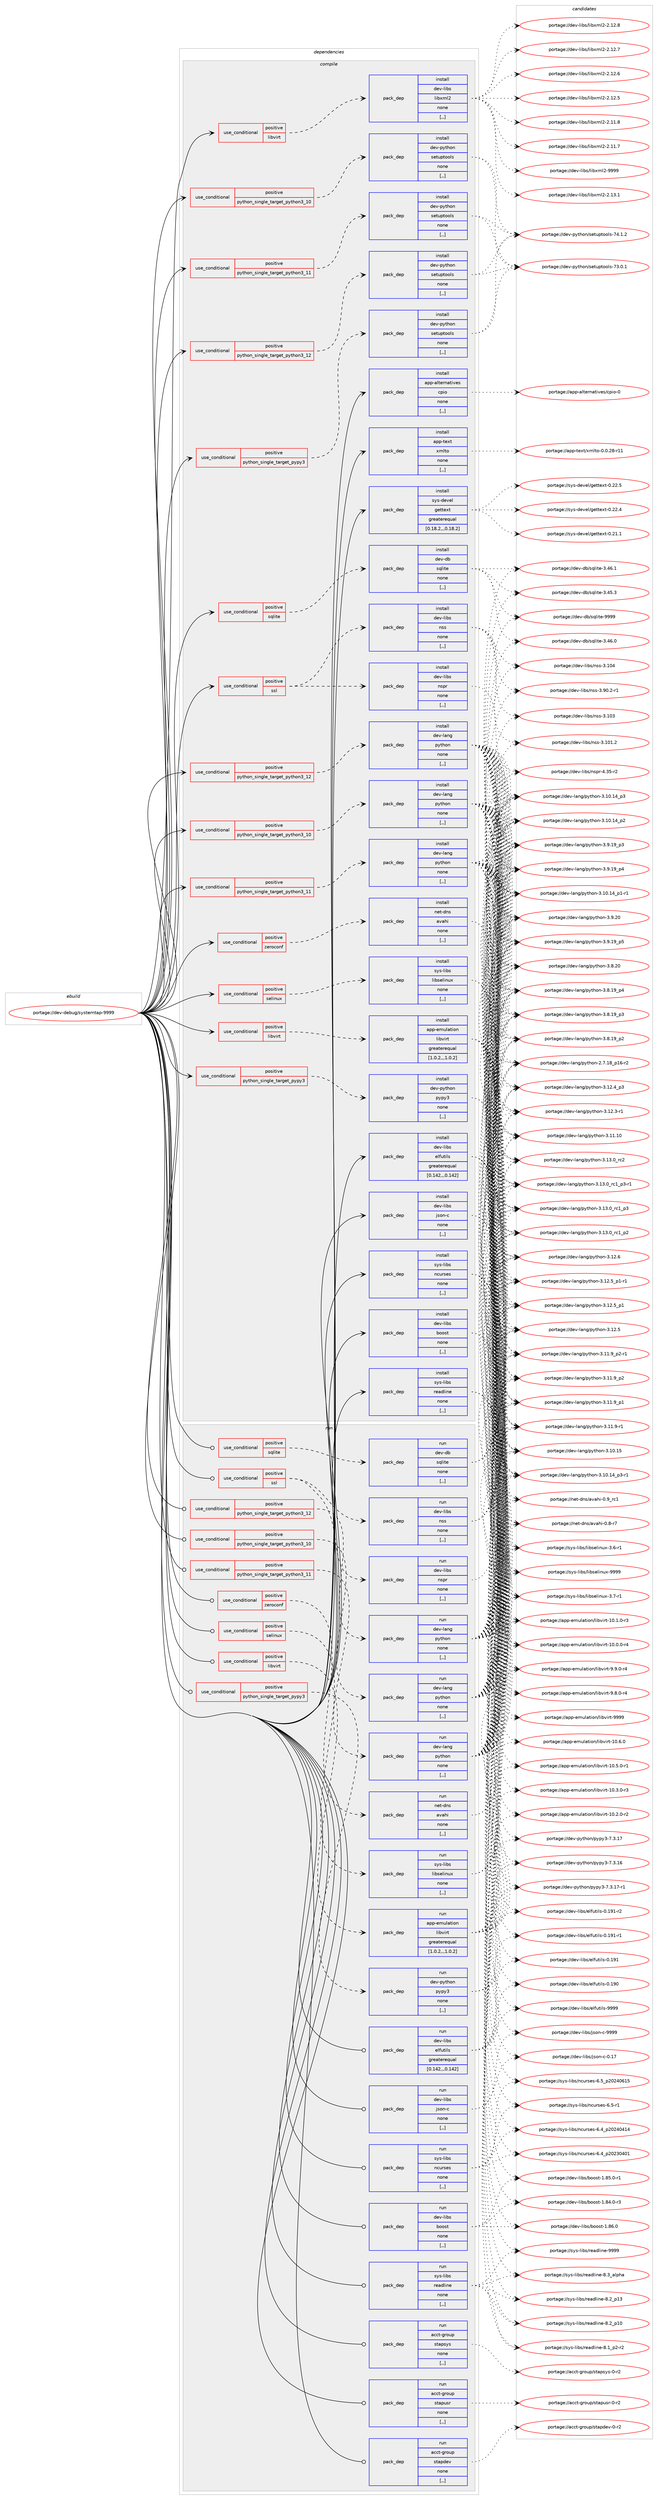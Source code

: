 digraph prolog {

# *************
# Graph options
# *************

newrank=true;
concentrate=true;
compound=true;
graph [rankdir=LR,fontname=Helvetica,fontsize=10,ranksep=1.5];#, ranksep=2.5, nodesep=0.2];
edge  [arrowhead=vee];
node  [fontname=Helvetica,fontsize=10];

# **********
# The ebuild
# **********

subgraph cluster_leftcol {
color=gray;
label=<<i>ebuild</i>>;
id [label="portage://dev-debug/systemtap-9999", color=red, width=4, href="../dev-debug/systemtap-9999.svg"];
}

# ****************
# The dependencies
# ****************

subgraph cluster_midcol {
color=gray;
label=<<i>dependencies</i>>;
subgraph cluster_compile {
fillcolor="#eeeeee";
style=filled;
label=<<i>compile</i>>;
subgraph cond149461 {
dependency566851 [label=<<TABLE BORDER="0" CELLBORDER="1" CELLSPACING="0" CELLPADDING="4"><TR><TD ROWSPAN="3" CELLPADDING="10">use_conditional</TD></TR><TR><TD>positive</TD></TR><TR><TD>libvirt</TD></TR></TABLE>>, shape=none, color=red];
subgraph pack412841 {
dependency566852 [label=<<TABLE BORDER="0" CELLBORDER="1" CELLSPACING="0" CELLPADDING="4" WIDTH="220"><TR><TD ROWSPAN="6" CELLPADDING="30">pack_dep</TD></TR><TR><TD WIDTH="110">install</TD></TR><TR><TD>app-emulation</TD></TR><TR><TD>libvirt</TD></TR><TR><TD>greaterequal</TD></TR><TR><TD>[1.0.2,,,1.0.2]</TD></TR></TABLE>>, shape=none, color=blue];
}
dependency566851:e -> dependency566852:w [weight=20,style="dashed",arrowhead="vee"];
}
id:e -> dependency566851:w [weight=20,style="solid",arrowhead="vee"];
subgraph cond149462 {
dependency566853 [label=<<TABLE BORDER="0" CELLBORDER="1" CELLSPACING="0" CELLPADDING="4"><TR><TD ROWSPAN="3" CELLPADDING="10">use_conditional</TD></TR><TR><TD>positive</TD></TR><TR><TD>libvirt</TD></TR></TABLE>>, shape=none, color=red];
subgraph pack412842 {
dependency566854 [label=<<TABLE BORDER="0" CELLBORDER="1" CELLSPACING="0" CELLPADDING="4" WIDTH="220"><TR><TD ROWSPAN="6" CELLPADDING="30">pack_dep</TD></TR><TR><TD WIDTH="110">install</TD></TR><TR><TD>dev-libs</TD></TR><TR><TD>libxml2</TD></TR><TR><TD>none</TD></TR><TR><TD>[,,]</TD></TR></TABLE>>, shape=none, color=blue];
}
dependency566853:e -> dependency566854:w [weight=20,style="dashed",arrowhead="vee"];
}
id:e -> dependency566853:w [weight=20,style="solid",arrowhead="vee"];
subgraph cond149463 {
dependency566855 [label=<<TABLE BORDER="0" CELLBORDER="1" CELLSPACING="0" CELLPADDING="4"><TR><TD ROWSPAN="3" CELLPADDING="10">use_conditional</TD></TR><TR><TD>positive</TD></TR><TR><TD>python_single_target_pypy3</TD></TR></TABLE>>, shape=none, color=red];
subgraph pack412843 {
dependency566856 [label=<<TABLE BORDER="0" CELLBORDER="1" CELLSPACING="0" CELLPADDING="4" WIDTH="220"><TR><TD ROWSPAN="6" CELLPADDING="30">pack_dep</TD></TR><TR><TD WIDTH="110">install</TD></TR><TR><TD>dev-python</TD></TR><TR><TD>pypy3</TD></TR><TR><TD>none</TD></TR><TR><TD>[,,]</TD></TR></TABLE>>, shape=none, color=blue];
}
dependency566855:e -> dependency566856:w [weight=20,style="dashed",arrowhead="vee"];
}
id:e -> dependency566855:w [weight=20,style="solid",arrowhead="vee"];
subgraph cond149464 {
dependency566857 [label=<<TABLE BORDER="0" CELLBORDER="1" CELLSPACING="0" CELLPADDING="4"><TR><TD ROWSPAN="3" CELLPADDING="10">use_conditional</TD></TR><TR><TD>positive</TD></TR><TR><TD>python_single_target_pypy3</TD></TR></TABLE>>, shape=none, color=red];
subgraph pack412844 {
dependency566858 [label=<<TABLE BORDER="0" CELLBORDER="1" CELLSPACING="0" CELLPADDING="4" WIDTH="220"><TR><TD ROWSPAN="6" CELLPADDING="30">pack_dep</TD></TR><TR><TD WIDTH="110">install</TD></TR><TR><TD>dev-python</TD></TR><TR><TD>setuptools</TD></TR><TR><TD>none</TD></TR><TR><TD>[,,]</TD></TR></TABLE>>, shape=none, color=blue];
}
dependency566857:e -> dependency566858:w [weight=20,style="dashed",arrowhead="vee"];
}
id:e -> dependency566857:w [weight=20,style="solid",arrowhead="vee"];
subgraph cond149465 {
dependency566859 [label=<<TABLE BORDER="0" CELLBORDER="1" CELLSPACING="0" CELLPADDING="4"><TR><TD ROWSPAN="3" CELLPADDING="10">use_conditional</TD></TR><TR><TD>positive</TD></TR><TR><TD>python_single_target_python3_10</TD></TR></TABLE>>, shape=none, color=red];
subgraph pack412845 {
dependency566860 [label=<<TABLE BORDER="0" CELLBORDER="1" CELLSPACING="0" CELLPADDING="4" WIDTH="220"><TR><TD ROWSPAN="6" CELLPADDING="30">pack_dep</TD></TR><TR><TD WIDTH="110">install</TD></TR><TR><TD>dev-lang</TD></TR><TR><TD>python</TD></TR><TR><TD>none</TD></TR><TR><TD>[,,]</TD></TR></TABLE>>, shape=none, color=blue];
}
dependency566859:e -> dependency566860:w [weight=20,style="dashed",arrowhead="vee"];
}
id:e -> dependency566859:w [weight=20,style="solid",arrowhead="vee"];
subgraph cond149466 {
dependency566861 [label=<<TABLE BORDER="0" CELLBORDER="1" CELLSPACING="0" CELLPADDING="4"><TR><TD ROWSPAN="3" CELLPADDING="10">use_conditional</TD></TR><TR><TD>positive</TD></TR><TR><TD>python_single_target_python3_10</TD></TR></TABLE>>, shape=none, color=red];
subgraph pack412846 {
dependency566862 [label=<<TABLE BORDER="0" CELLBORDER="1" CELLSPACING="0" CELLPADDING="4" WIDTH="220"><TR><TD ROWSPAN="6" CELLPADDING="30">pack_dep</TD></TR><TR><TD WIDTH="110">install</TD></TR><TR><TD>dev-python</TD></TR><TR><TD>setuptools</TD></TR><TR><TD>none</TD></TR><TR><TD>[,,]</TD></TR></TABLE>>, shape=none, color=blue];
}
dependency566861:e -> dependency566862:w [weight=20,style="dashed",arrowhead="vee"];
}
id:e -> dependency566861:w [weight=20,style="solid",arrowhead="vee"];
subgraph cond149467 {
dependency566863 [label=<<TABLE BORDER="0" CELLBORDER="1" CELLSPACING="0" CELLPADDING="4"><TR><TD ROWSPAN="3" CELLPADDING="10">use_conditional</TD></TR><TR><TD>positive</TD></TR><TR><TD>python_single_target_python3_11</TD></TR></TABLE>>, shape=none, color=red];
subgraph pack412847 {
dependency566864 [label=<<TABLE BORDER="0" CELLBORDER="1" CELLSPACING="0" CELLPADDING="4" WIDTH="220"><TR><TD ROWSPAN="6" CELLPADDING="30">pack_dep</TD></TR><TR><TD WIDTH="110">install</TD></TR><TR><TD>dev-lang</TD></TR><TR><TD>python</TD></TR><TR><TD>none</TD></TR><TR><TD>[,,]</TD></TR></TABLE>>, shape=none, color=blue];
}
dependency566863:e -> dependency566864:w [weight=20,style="dashed",arrowhead="vee"];
}
id:e -> dependency566863:w [weight=20,style="solid",arrowhead="vee"];
subgraph cond149468 {
dependency566865 [label=<<TABLE BORDER="0" CELLBORDER="1" CELLSPACING="0" CELLPADDING="4"><TR><TD ROWSPAN="3" CELLPADDING="10">use_conditional</TD></TR><TR><TD>positive</TD></TR><TR><TD>python_single_target_python3_11</TD></TR></TABLE>>, shape=none, color=red];
subgraph pack412848 {
dependency566866 [label=<<TABLE BORDER="0" CELLBORDER="1" CELLSPACING="0" CELLPADDING="4" WIDTH="220"><TR><TD ROWSPAN="6" CELLPADDING="30">pack_dep</TD></TR><TR><TD WIDTH="110">install</TD></TR><TR><TD>dev-python</TD></TR><TR><TD>setuptools</TD></TR><TR><TD>none</TD></TR><TR><TD>[,,]</TD></TR></TABLE>>, shape=none, color=blue];
}
dependency566865:e -> dependency566866:w [weight=20,style="dashed",arrowhead="vee"];
}
id:e -> dependency566865:w [weight=20,style="solid",arrowhead="vee"];
subgraph cond149469 {
dependency566867 [label=<<TABLE BORDER="0" CELLBORDER="1" CELLSPACING="0" CELLPADDING="4"><TR><TD ROWSPAN="3" CELLPADDING="10">use_conditional</TD></TR><TR><TD>positive</TD></TR><TR><TD>python_single_target_python3_12</TD></TR></TABLE>>, shape=none, color=red];
subgraph pack412849 {
dependency566868 [label=<<TABLE BORDER="0" CELLBORDER="1" CELLSPACING="0" CELLPADDING="4" WIDTH="220"><TR><TD ROWSPAN="6" CELLPADDING="30">pack_dep</TD></TR><TR><TD WIDTH="110">install</TD></TR><TR><TD>dev-lang</TD></TR><TR><TD>python</TD></TR><TR><TD>none</TD></TR><TR><TD>[,,]</TD></TR></TABLE>>, shape=none, color=blue];
}
dependency566867:e -> dependency566868:w [weight=20,style="dashed",arrowhead="vee"];
}
id:e -> dependency566867:w [weight=20,style="solid",arrowhead="vee"];
subgraph cond149470 {
dependency566869 [label=<<TABLE BORDER="0" CELLBORDER="1" CELLSPACING="0" CELLPADDING="4"><TR><TD ROWSPAN="3" CELLPADDING="10">use_conditional</TD></TR><TR><TD>positive</TD></TR><TR><TD>python_single_target_python3_12</TD></TR></TABLE>>, shape=none, color=red];
subgraph pack412850 {
dependency566870 [label=<<TABLE BORDER="0" CELLBORDER="1" CELLSPACING="0" CELLPADDING="4" WIDTH="220"><TR><TD ROWSPAN="6" CELLPADDING="30">pack_dep</TD></TR><TR><TD WIDTH="110">install</TD></TR><TR><TD>dev-python</TD></TR><TR><TD>setuptools</TD></TR><TR><TD>none</TD></TR><TR><TD>[,,]</TD></TR></TABLE>>, shape=none, color=blue];
}
dependency566869:e -> dependency566870:w [weight=20,style="dashed",arrowhead="vee"];
}
id:e -> dependency566869:w [weight=20,style="solid",arrowhead="vee"];
subgraph cond149471 {
dependency566871 [label=<<TABLE BORDER="0" CELLBORDER="1" CELLSPACING="0" CELLPADDING="4"><TR><TD ROWSPAN="3" CELLPADDING="10">use_conditional</TD></TR><TR><TD>positive</TD></TR><TR><TD>selinux</TD></TR></TABLE>>, shape=none, color=red];
subgraph pack412851 {
dependency566872 [label=<<TABLE BORDER="0" CELLBORDER="1" CELLSPACING="0" CELLPADDING="4" WIDTH="220"><TR><TD ROWSPAN="6" CELLPADDING="30">pack_dep</TD></TR><TR><TD WIDTH="110">install</TD></TR><TR><TD>sys-libs</TD></TR><TR><TD>libselinux</TD></TR><TR><TD>none</TD></TR><TR><TD>[,,]</TD></TR></TABLE>>, shape=none, color=blue];
}
dependency566871:e -> dependency566872:w [weight=20,style="dashed",arrowhead="vee"];
}
id:e -> dependency566871:w [weight=20,style="solid",arrowhead="vee"];
subgraph cond149472 {
dependency566873 [label=<<TABLE BORDER="0" CELLBORDER="1" CELLSPACING="0" CELLPADDING="4"><TR><TD ROWSPAN="3" CELLPADDING="10">use_conditional</TD></TR><TR><TD>positive</TD></TR><TR><TD>sqlite</TD></TR></TABLE>>, shape=none, color=red];
subgraph pack412852 {
dependency566874 [label=<<TABLE BORDER="0" CELLBORDER="1" CELLSPACING="0" CELLPADDING="4" WIDTH="220"><TR><TD ROWSPAN="6" CELLPADDING="30">pack_dep</TD></TR><TR><TD WIDTH="110">install</TD></TR><TR><TD>dev-db</TD></TR><TR><TD>sqlite</TD></TR><TR><TD>none</TD></TR><TR><TD>[,,]</TD></TR></TABLE>>, shape=none, color=blue];
}
dependency566873:e -> dependency566874:w [weight=20,style="dashed",arrowhead="vee"];
}
id:e -> dependency566873:w [weight=20,style="solid",arrowhead="vee"];
subgraph cond149473 {
dependency566875 [label=<<TABLE BORDER="0" CELLBORDER="1" CELLSPACING="0" CELLPADDING="4"><TR><TD ROWSPAN="3" CELLPADDING="10">use_conditional</TD></TR><TR><TD>positive</TD></TR><TR><TD>ssl</TD></TR></TABLE>>, shape=none, color=red];
subgraph pack412853 {
dependency566876 [label=<<TABLE BORDER="0" CELLBORDER="1" CELLSPACING="0" CELLPADDING="4" WIDTH="220"><TR><TD ROWSPAN="6" CELLPADDING="30">pack_dep</TD></TR><TR><TD WIDTH="110">install</TD></TR><TR><TD>dev-libs</TD></TR><TR><TD>nspr</TD></TR><TR><TD>none</TD></TR><TR><TD>[,,]</TD></TR></TABLE>>, shape=none, color=blue];
}
dependency566875:e -> dependency566876:w [weight=20,style="dashed",arrowhead="vee"];
subgraph pack412854 {
dependency566877 [label=<<TABLE BORDER="0" CELLBORDER="1" CELLSPACING="0" CELLPADDING="4" WIDTH="220"><TR><TD ROWSPAN="6" CELLPADDING="30">pack_dep</TD></TR><TR><TD WIDTH="110">install</TD></TR><TR><TD>dev-libs</TD></TR><TR><TD>nss</TD></TR><TR><TD>none</TD></TR><TR><TD>[,,]</TD></TR></TABLE>>, shape=none, color=blue];
}
dependency566875:e -> dependency566877:w [weight=20,style="dashed",arrowhead="vee"];
}
id:e -> dependency566875:w [weight=20,style="solid",arrowhead="vee"];
subgraph cond149474 {
dependency566878 [label=<<TABLE BORDER="0" CELLBORDER="1" CELLSPACING="0" CELLPADDING="4"><TR><TD ROWSPAN="3" CELLPADDING="10">use_conditional</TD></TR><TR><TD>positive</TD></TR><TR><TD>zeroconf</TD></TR></TABLE>>, shape=none, color=red];
subgraph pack412855 {
dependency566879 [label=<<TABLE BORDER="0" CELLBORDER="1" CELLSPACING="0" CELLPADDING="4" WIDTH="220"><TR><TD ROWSPAN="6" CELLPADDING="30">pack_dep</TD></TR><TR><TD WIDTH="110">install</TD></TR><TR><TD>net-dns</TD></TR><TR><TD>avahi</TD></TR><TR><TD>none</TD></TR><TR><TD>[,,]</TD></TR></TABLE>>, shape=none, color=blue];
}
dependency566878:e -> dependency566879:w [weight=20,style="dashed",arrowhead="vee"];
}
id:e -> dependency566878:w [weight=20,style="solid",arrowhead="vee"];
subgraph pack412856 {
dependency566880 [label=<<TABLE BORDER="0" CELLBORDER="1" CELLSPACING="0" CELLPADDING="4" WIDTH="220"><TR><TD ROWSPAN="6" CELLPADDING="30">pack_dep</TD></TR><TR><TD WIDTH="110">install</TD></TR><TR><TD>app-alternatives</TD></TR><TR><TD>cpio</TD></TR><TR><TD>none</TD></TR><TR><TD>[,,]</TD></TR></TABLE>>, shape=none, color=blue];
}
id:e -> dependency566880:w [weight=20,style="solid",arrowhead="vee"];
subgraph pack412857 {
dependency566881 [label=<<TABLE BORDER="0" CELLBORDER="1" CELLSPACING="0" CELLPADDING="4" WIDTH="220"><TR><TD ROWSPAN="6" CELLPADDING="30">pack_dep</TD></TR><TR><TD WIDTH="110">install</TD></TR><TR><TD>app-text</TD></TR><TR><TD>xmlto</TD></TR><TR><TD>none</TD></TR><TR><TD>[,,]</TD></TR></TABLE>>, shape=none, color=blue];
}
id:e -> dependency566881:w [weight=20,style="solid",arrowhead="vee"];
subgraph pack412858 {
dependency566882 [label=<<TABLE BORDER="0" CELLBORDER="1" CELLSPACING="0" CELLPADDING="4" WIDTH="220"><TR><TD ROWSPAN="6" CELLPADDING="30">pack_dep</TD></TR><TR><TD WIDTH="110">install</TD></TR><TR><TD>dev-libs</TD></TR><TR><TD>boost</TD></TR><TR><TD>none</TD></TR><TR><TD>[,,]</TD></TR></TABLE>>, shape=none, color=blue];
}
id:e -> dependency566882:w [weight=20,style="solid",arrowhead="vee"];
subgraph pack412859 {
dependency566883 [label=<<TABLE BORDER="0" CELLBORDER="1" CELLSPACING="0" CELLPADDING="4" WIDTH="220"><TR><TD ROWSPAN="6" CELLPADDING="30">pack_dep</TD></TR><TR><TD WIDTH="110">install</TD></TR><TR><TD>dev-libs</TD></TR><TR><TD>elfutils</TD></TR><TR><TD>greaterequal</TD></TR><TR><TD>[0.142,,,0.142]</TD></TR></TABLE>>, shape=none, color=blue];
}
id:e -> dependency566883:w [weight=20,style="solid",arrowhead="vee"];
subgraph pack412860 {
dependency566884 [label=<<TABLE BORDER="0" CELLBORDER="1" CELLSPACING="0" CELLPADDING="4" WIDTH="220"><TR><TD ROWSPAN="6" CELLPADDING="30">pack_dep</TD></TR><TR><TD WIDTH="110">install</TD></TR><TR><TD>dev-libs</TD></TR><TR><TD>json-c</TD></TR><TR><TD>none</TD></TR><TR><TD>[,,]</TD></TR></TABLE>>, shape=none, color=blue];
}
id:e -> dependency566884:w [weight=20,style="solid",arrowhead="vee"];
subgraph pack412861 {
dependency566885 [label=<<TABLE BORDER="0" CELLBORDER="1" CELLSPACING="0" CELLPADDING="4" WIDTH="220"><TR><TD ROWSPAN="6" CELLPADDING="30">pack_dep</TD></TR><TR><TD WIDTH="110">install</TD></TR><TR><TD>sys-devel</TD></TR><TR><TD>gettext</TD></TR><TR><TD>greaterequal</TD></TR><TR><TD>[0.18.2,,,0.18.2]</TD></TR></TABLE>>, shape=none, color=blue];
}
id:e -> dependency566885:w [weight=20,style="solid",arrowhead="vee"];
subgraph pack412862 {
dependency566886 [label=<<TABLE BORDER="0" CELLBORDER="1" CELLSPACING="0" CELLPADDING="4" WIDTH="220"><TR><TD ROWSPAN="6" CELLPADDING="30">pack_dep</TD></TR><TR><TD WIDTH="110">install</TD></TR><TR><TD>sys-libs</TD></TR><TR><TD>ncurses</TD></TR><TR><TD>none</TD></TR><TR><TD>[,,]</TD></TR></TABLE>>, shape=none, color=blue];
}
id:e -> dependency566886:w [weight=20,style="solid",arrowhead="vee"];
subgraph pack412863 {
dependency566887 [label=<<TABLE BORDER="0" CELLBORDER="1" CELLSPACING="0" CELLPADDING="4" WIDTH="220"><TR><TD ROWSPAN="6" CELLPADDING="30">pack_dep</TD></TR><TR><TD WIDTH="110">install</TD></TR><TR><TD>sys-libs</TD></TR><TR><TD>readline</TD></TR><TR><TD>none</TD></TR><TR><TD>[,,]</TD></TR></TABLE>>, shape=none, color=blue];
}
id:e -> dependency566887:w [weight=20,style="solid",arrowhead="vee"];
}
subgraph cluster_compileandrun {
fillcolor="#eeeeee";
style=filled;
label=<<i>compile and run</i>>;
}
subgraph cluster_run {
fillcolor="#eeeeee";
style=filled;
label=<<i>run</i>>;
subgraph cond149475 {
dependency566888 [label=<<TABLE BORDER="0" CELLBORDER="1" CELLSPACING="0" CELLPADDING="4"><TR><TD ROWSPAN="3" CELLPADDING="10">use_conditional</TD></TR><TR><TD>positive</TD></TR><TR><TD>libvirt</TD></TR></TABLE>>, shape=none, color=red];
subgraph pack412864 {
dependency566889 [label=<<TABLE BORDER="0" CELLBORDER="1" CELLSPACING="0" CELLPADDING="4" WIDTH="220"><TR><TD ROWSPAN="6" CELLPADDING="30">pack_dep</TD></TR><TR><TD WIDTH="110">run</TD></TR><TR><TD>app-emulation</TD></TR><TR><TD>libvirt</TD></TR><TR><TD>greaterequal</TD></TR><TR><TD>[1.0.2,,,1.0.2]</TD></TR></TABLE>>, shape=none, color=blue];
}
dependency566888:e -> dependency566889:w [weight=20,style="dashed",arrowhead="vee"];
}
id:e -> dependency566888:w [weight=20,style="solid",arrowhead="odot"];
subgraph cond149476 {
dependency566890 [label=<<TABLE BORDER="0" CELLBORDER="1" CELLSPACING="0" CELLPADDING="4"><TR><TD ROWSPAN="3" CELLPADDING="10">use_conditional</TD></TR><TR><TD>positive</TD></TR><TR><TD>python_single_target_pypy3</TD></TR></TABLE>>, shape=none, color=red];
subgraph pack412865 {
dependency566891 [label=<<TABLE BORDER="0" CELLBORDER="1" CELLSPACING="0" CELLPADDING="4" WIDTH="220"><TR><TD ROWSPAN="6" CELLPADDING="30">pack_dep</TD></TR><TR><TD WIDTH="110">run</TD></TR><TR><TD>dev-python</TD></TR><TR><TD>pypy3</TD></TR><TR><TD>none</TD></TR><TR><TD>[,,]</TD></TR></TABLE>>, shape=none, color=blue];
}
dependency566890:e -> dependency566891:w [weight=20,style="dashed",arrowhead="vee"];
}
id:e -> dependency566890:w [weight=20,style="solid",arrowhead="odot"];
subgraph cond149477 {
dependency566892 [label=<<TABLE BORDER="0" CELLBORDER="1" CELLSPACING="0" CELLPADDING="4"><TR><TD ROWSPAN="3" CELLPADDING="10">use_conditional</TD></TR><TR><TD>positive</TD></TR><TR><TD>python_single_target_python3_10</TD></TR></TABLE>>, shape=none, color=red];
subgraph pack412866 {
dependency566893 [label=<<TABLE BORDER="0" CELLBORDER="1" CELLSPACING="0" CELLPADDING="4" WIDTH="220"><TR><TD ROWSPAN="6" CELLPADDING="30">pack_dep</TD></TR><TR><TD WIDTH="110">run</TD></TR><TR><TD>dev-lang</TD></TR><TR><TD>python</TD></TR><TR><TD>none</TD></TR><TR><TD>[,,]</TD></TR></TABLE>>, shape=none, color=blue];
}
dependency566892:e -> dependency566893:w [weight=20,style="dashed",arrowhead="vee"];
}
id:e -> dependency566892:w [weight=20,style="solid",arrowhead="odot"];
subgraph cond149478 {
dependency566894 [label=<<TABLE BORDER="0" CELLBORDER="1" CELLSPACING="0" CELLPADDING="4"><TR><TD ROWSPAN="3" CELLPADDING="10">use_conditional</TD></TR><TR><TD>positive</TD></TR><TR><TD>python_single_target_python3_11</TD></TR></TABLE>>, shape=none, color=red];
subgraph pack412867 {
dependency566895 [label=<<TABLE BORDER="0" CELLBORDER="1" CELLSPACING="0" CELLPADDING="4" WIDTH="220"><TR><TD ROWSPAN="6" CELLPADDING="30">pack_dep</TD></TR><TR><TD WIDTH="110">run</TD></TR><TR><TD>dev-lang</TD></TR><TR><TD>python</TD></TR><TR><TD>none</TD></TR><TR><TD>[,,]</TD></TR></TABLE>>, shape=none, color=blue];
}
dependency566894:e -> dependency566895:w [weight=20,style="dashed",arrowhead="vee"];
}
id:e -> dependency566894:w [weight=20,style="solid",arrowhead="odot"];
subgraph cond149479 {
dependency566896 [label=<<TABLE BORDER="0" CELLBORDER="1" CELLSPACING="0" CELLPADDING="4"><TR><TD ROWSPAN="3" CELLPADDING="10">use_conditional</TD></TR><TR><TD>positive</TD></TR><TR><TD>python_single_target_python3_12</TD></TR></TABLE>>, shape=none, color=red];
subgraph pack412868 {
dependency566897 [label=<<TABLE BORDER="0" CELLBORDER="1" CELLSPACING="0" CELLPADDING="4" WIDTH="220"><TR><TD ROWSPAN="6" CELLPADDING="30">pack_dep</TD></TR><TR><TD WIDTH="110">run</TD></TR><TR><TD>dev-lang</TD></TR><TR><TD>python</TD></TR><TR><TD>none</TD></TR><TR><TD>[,,]</TD></TR></TABLE>>, shape=none, color=blue];
}
dependency566896:e -> dependency566897:w [weight=20,style="dashed",arrowhead="vee"];
}
id:e -> dependency566896:w [weight=20,style="solid",arrowhead="odot"];
subgraph cond149480 {
dependency566898 [label=<<TABLE BORDER="0" CELLBORDER="1" CELLSPACING="0" CELLPADDING="4"><TR><TD ROWSPAN="3" CELLPADDING="10">use_conditional</TD></TR><TR><TD>positive</TD></TR><TR><TD>selinux</TD></TR></TABLE>>, shape=none, color=red];
subgraph pack412869 {
dependency566899 [label=<<TABLE BORDER="0" CELLBORDER="1" CELLSPACING="0" CELLPADDING="4" WIDTH="220"><TR><TD ROWSPAN="6" CELLPADDING="30">pack_dep</TD></TR><TR><TD WIDTH="110">run</TD></TR><TR><TD>sys-libs</TD></TR><TR><TD>libselinux</TD></TR><TR><TD>none</TD></TR><TR><TD>[,,]</TD></TR></TABLE>>, shape=none, color=blue];
}
dependency566898:e -> dependency566899:w [weight=20,style="dashed",arrowhead="vee"];
}
id:e -> dependency566898:w [weight=20,style="solid",arrowhead="odot"];
subgraph cond149481 {
dependency566900 [label=<<TABLE BORDER="0" CELLBORDER="1" CELLSPACING="0" CELLPADDING="4"><TR><TD ROWSPAN="3" CELLPADDING="10">use_conditional</TD></TR><TR><TD>positive</TD></TR><TR><TD>sqlite</TD></TR></TABLE>>, shape=none, color=red];
subgraph pack412870 {
dependency566901 [label=<<TABLE BORDER="0" CELLBORDER="1" CELLSPACING="0" CELLPADDING="4" WIDTH="220"><TR><TD ROWSPAN="6" CELLPADDING="30">pack_dep</TD></TR><TR><TD WIDTH="110">run</TD></TR><TR><TD>dev-db</TD></TR><TR><TD>sqlite</TD></TR><TR><TD>none</TD></TR><TR><TD>[,,]</TD></TR></TABLE>>, shape=none, color=blue];
}
dependency566900:e -> dependency566901:w [weight=20,style="dashed",arrowhead="vee"];
}
id:e -> dependency566900:w [weight=20,style="solid",arrowhead="odot"];
subgraph cond149482 {
dependency566902 [label=<<TABLE BORDER="0" CELLBORDER="1" CELLSPACING="0" CELLPADDING="4"><TR><TD ROWSPAN="3" CELLPADDING="10">use_conditional</TD></TR><TR><TD>positive</TD></TR><TR><TD>ssl</TD></TR></TABLE>>, shape=none, color=red];
subgraph pack412871 {
dependency566903 [label=<<TABLE BORDER="0" CELLBORDER="1" CELLSPACING="0" CELLPADDING="4" WIDTH="220"><TR><TD ROWSPAN="6" CELLPADDING="30">pack_dep</TD></TR><TR><TD WIDTH="110">run</TD></TR><TR><TD>dev-libs</TD></TR><TR><TD>nspr</TD></TR><TR><TD>none</TD></TR><TR><TD>[,,]</TD></TR></TABLE>>, shape=none, color=blue];
}
dependency566902:e -> dependency566903:w [weight=20,style="dashed",arrowhead="vee"];
subgraph pack412872 {
dependency566904 [label=<<TABLE BORDER="0" CELLBORDER="1" CELLSPACING="0" CELLPADDING="4" WIDTH="220"><TR><TD ROWSPAN="6" CELLPADDING="30">pack_dep</TD></TR><TR><TD WIDTH="110">run</TD></TR><TR><TD>dev-libs</TD></TR><TR><TD>nss</TD></TR><TR><TD>none</TD></TR><TR><TD>[,,]</TD></TR></TABLE>>, shape=none, color=blue];
}
dependency566902:e -> dependency566904:w [weight=20,style="dashed",arrowhead="vee"];
}
id:e -> dependency566902:w [weight=20,style="solid",arrowhead="odot"];
subgraph cond149483 {
dependency566905 [label=<<TABLE BORDER="0" CELLBORDER="1" CELLSPACING="0" CELLPADDING="4"><TR><TD ROWSPAN="3" CELLPADDING="10">use_conditional</TD></TR><TR><TD>positive</TD></TR><TR><TD>zeroconf</TD></TR></TABLE>>, shape=none, color=red];
subgraph pack412873 {
dependency566906 [label=<<TABLE BORDER="0" CELLBORDER="1" CELLSPACING="0" CELLPADDING="4" WIDTH="220"><TR><TD ROWSPAN="6" CELLPADDING="30">pack_dep</TD></TR><TR><TD WIDTH="110">run</TD></TR><TR><TD>net-dns</TD></TR><TR><TD>avahi</TD></TR><TR><TD>none</TD></TR><TR><TD>[,,]</TD></TR></TABLE>>, shape=none, color=blue];
}
dependency566905:e -> dependency566906:w [weight=20,style="dashed",arrowhead="vee"];
}
id:e -> dependency566905:w [weight=20,style="solid",arrowhead="odot"];
subgraph pack412874 {
dependency566907 [label=<<TABLE BORDER="0" CELLBORDER="1" CELLSPACING="0" CELLPADDING="4" WIDTH="220"><TR><TD ROWSPAN="6" CELLPADDING="30">pack_dep</TD></TR><TR><TD WIDTH="110">run</TD></TR><TR><TD>acct-group</TD></TR><TR><TD>stapdev</TD></TR><TR><TD>none</TD></TR><TR><TD>[,,]</TD></TR></TABLE>>, shape=none, color=blue];
}
id:e -> dependency566907:w [weight=20,style="solid",arrowhead="odot"];
subgraph pack412875 {
dependency566908 [label=<<TABLE BORDER="0" CELLBORDER="1" CELLSPACING="0" CELLPADDING="4" WIDTH="220"><TR><TD ROWSPAN="6" CELLPADDING="30">pack_dep</TD></TR><TR><TD WIDTH="110">run</TD></TR><TR><TD>acct-group</TD></TR><TR><TD>stapsys</TD></TR><TR><TD>none</TD></TR><TR><TD>[,,]</TD></TR></TABLE>>, shape=none, color=blue];
}
id:e -> dependency566908:w [weight=20,style="solid",arrowhead="odot"];
subgraph pack412876 {
dependency566909 [label=<<TABLE BORDER="0" CELLBORDER="1" CELLSPACING="0" CELLPADDING="4" WIDTH="220"><TR><TD ROWSPAN="6" CELLPADDING="30">pack_dep</TD></TR><TR><TD WIDTH="110">run</TD></TR><TR><TD>acct-group</TD></TR><TR><TD>stapusr</TD></TR><TR><TD>none</TD></TR><TR><TD>[,,]</TD></TR></TABLE>>, shape=none, color=blue];
}
id:e -> dependency566909:w [weight=20,style="solid",arrowhead="odot"];
subgraph pack412877 {
dependency566910 [label=<<TABLE BORDER="0" CELLBORDER="1" CELLSPACING="0" CELLPADDING="4" WIDTH="220"><TR><TD ROWSPAN="6" CELLPADDING="30">pack_dep</TD></TR><TR><TD WIDTH="110">run</TD></TR><TR><TD>dev-libs</TD></TR><TR><TD>boost</TD></TR><TR><TD>none</TD></TR><TR><TD>[,,]</TD></TR></TABLE>>, shape=none, color=blue];
}
id:e -> dependency566910:w [weight=20,style="solid",arrowhead="odot"];
subgraph pack412878 {
dependency566911 [label=<<TABLE BORDER="0" CELLBORDER="1" CELLSPACING="0" CELLPADDING="4" WIDTH="220"><TR><TD ROWSPAN="6" CELLPADDING="30">pack_dep</TD></TR><TR><TD WIDTH="110">run</TD></TR><TR><TD>dev-libs</TD></TR><TR><TD>elfutils</TD></TR><TR><TD>greaterequal</TD></TR><TR><TD>[0.142,,,0.142]</TD></TR></TABLE>>, shape=none, color=blue];
}
id:e -> dependency566911:w [weight=20,style="solid",arrowhead="odot"];
subgraph pack412879 {
dependency566912 [label=<<TABLE BORDER="0" CELLBORDER="1" CELLSPACING="0" CELLPADDING="4" WIDTH="220"><TR><TD ROWSPAN="6" CELLPADDING="30">pack_dep</TD></TR><TR><TD WIDTH="110">run</TD></TR><TR><TD>dev-libs</TD></TR><TR><TD>json-c</TD></TR><TR><TD>none</TD></TR><TR><TD>[,,]</TD></TR></TABLE>>, shape=none, color=blue];
}
id:e -> dependency566912:w [weight=20,style="solid",arrowhead="odot"];
subgraph pack412880 {
dependency566913 [label=<<TABLE BORDER="0" CELLBORDER="1" CELLSPACING="0" CELLPADDING="4" WIDTH="220"><TR><TD ROWSPAN="6" CELLPADDING="30">pack_dep</TD></TR><TR><TD WIDTH="110">run</TD></TR><TR><TD>sys-libs</TD></TR><TR><TD>ncurses</TD></TR><TR><TD>none</TD></TR><TR><TD>[,,]</TD></TR></TABLE>>, shape=none, color=blue];
}
id:e -> dependency566913:w [weight=20,style="solid",arrowhead="odot"];
subgraph pack412881 {
dependency566914 [label=<<TABLE BORDER="0" CELLBORDER="1" CELLSPACING="0" CELLPADDING="4" WIDTH="220"><TR><TD ROWSPAN="6" CELLPADDING="30">pack_dep</TD></TR><TR><TD WIDTH="110">run</TD></TR><TR><TD>sys-libs</TD></TR><TR><TD>readline</TD></TR><TR><TD>none</TD></TR><TR><TD>[,,]</TD></TR></TABLE>>, shape=none, color=blue];
}
id:e -> dependency566914:w [weight=20,style="solid",arrowhead="odot"];
}
}

# **************
# The candidates
# **************

subgraph cluster_choices {
rank=same;
color=gray;
label=<<i>candidates</i>>;

subgraph choice412841 {
color=black;
nodesep=1;
choice97112112451011091171089711610511111047108105981181051141164557575757 [label="portage://app-emulation/libvirt-9999", color=red, width=4,href="../app-emulation/libvirt-9999.svg"];
choice971121124510110911710897116105111110471081059811810511411645494846544648 [label="portage://app-emulation/libvirt-10.6.0", color=red, width=4,href="../app-emulation/libvirt-10.6.0.svg"];
choice9711211245101109117108971161051111104710810598118105114116454948465346484511449 [label="portage://app-emulation/libvirt-10.5.0-r1", color=red, width=4,href="../app-emulation/libvirt-10.5.0-r1.svg"];
choice9711211245101109117108971161051111104710810598118105114116454948465146484511451 [label="portage://app-emulation/libvirt-10.3.0-r3", color=red, width=4,href="../app-emulation/libvirt-10.3.0-r3.svg"];
choice9711211245101109117108971161051111104710810598118105114116454948465046484511450 [label="portage://app-emulation/libvirt-10.2.0-r2", color=red, width=4,href="../app-emulation/libvirt-10.2.0-r2.svg"];
choice9711211245101109117108971161051111104710810598118105114116454948464946484511451 [label="portage://app-emulation/libvirt-10.1.0-r3", color=red, width=4,href="../app-emulation/libvirt-10.1.0-r3.svg"];
choice9711211245101109117108971161051111104710810598118105114116454948464846484511452 [label="portage://app-emulation/libvirt-10.0.0-r4", color=red, width=4,href="../app-emulation/libvirt-10.0.0-r4.svg"];
choice97112112451011091171089711610511111047108105981181051141164557465746484511452 [label="portage://app-emulation/libvirt-9.9.0-r4", color=red, width=4,href="../app-emulation/libvirt-9.9.0-r4.svg"];
choice97112112451011091171089711610511111047108105981181051141164557465646484511452 [label="portage://app-emulation/libvirt-9.8.0-r4", color=red, width=4,href="../app-emulation/libvirt-9.8.0-r4.svg"];
dependency566852:e -> choice97112112451011091171089711610511111047108105981181051141164557575757:w [style=dotted,weight="100"];
dependency566852:e -> choice971121124510110911710897116105111110471081059811810511411645494846544648:w [style=dotted,weight="100"];
dependency566852:e -> choice9711211245101109117108971161051111104710810598118105114116454948465346484511449:w [style=dotted,weight="100"];
dependency566852:e -> choice9711211245101109117108971161051111104710810598118105114116454948465146484511451:w [style=dotted,weight="100"];
dependency566852:e -> choice9711211245101109117108971161051111104710810598118105114116454948465046484511450:w [style=dotted,weight="100"];
dependency566852:e -> choice9711211245101109117108971161051111104710810598118105114116454948464946484511451:w [style=dotted,weight="100"];
dependency566852:e -> choice9711211245101109117108971161051111104710810598118105114116454948464846484511452:w [style=dotted,weight="100"];
dependency566852:e -> choice97112112451011091171089711610511111047108105981181051141164557465746484511452:w [style=dotted,weight="100"];
dependency566852:e -> choice97112112451011091171089711610511111047108105981181051141164557465646484511452:w [style=dotted,weight="100"];
}
subgraph choice412842 {
color=black;
nodesep=1;
choice10010111845108105981154710810598120109108504557575757 [label="portage://dev-libs/libxml2-9999", color=red, width=4,href="../dev-libs/libxml2-9999.svg"];
choice100101118451081059811547108105981201091085045504649514649 [label="portage://dev-libs/libxml2-2.13.1", color=red, width=4,href="../dev-libs/libxml2-2.13.1.svg"];
choice100101118451081059811547108105981201091085045504649504656 [label="portage://dev-libs/libxml2-2.12.8", color=red, width=4,href="../dev-libs/libxml2-2.12.8.svg"];
choice100101118451081059811547108105981201091085045504649504655 [label="portage://dev-libs/libxml2-2.12.7", color=red, width=4,href="../dev-libs/libxml2-2.12.7.svg"];
choice100101118451081059811547108105981201091085045504649504654 [label="portage://dev-libs/libxml2-2.12.6", color=red, width=4,href="../dev-libs/libxml2-2.12.6.svg"];
choice100101118451081059811547108105981201091085045504649504653 [label="portage://dev-libs/libxml2-2.12.5", color=red, width=4,href="../dev-libs/libxml2-2.12.5.svg"];
choice100101118451081059811547108105981201091085045504649494656 [label="portage://dev-libs/libxml2-2.11.8", color=red, width=4,href="../dev-libs/libxml2-2.11.8.svg"];
choice100101118451081059811547108105981201091085045504649494655 [label="portage://dev-libs/libxml2-2.11.7", color=red, width=4,href="../dev-libs/libxml2-2.11.7.svg"];
dependency566854:e -> choice10010111845108105981154710810598120109108504557575757:w [style=dotted,weight="100"];
dependency566854:e -> choice100101118451081059811547108105981201091085045504649514649:w [style=dotted,weight="100"];
dependency566854:e -> choice100101118451081059811547108105981201091085045504649504656:w [style=dotted,weight="100"];
dependency566854:e -> choice100101118451081059811547108105981201091085045504649504655:w [style=dotted,weight="100"];
dependency566854:e -> choice100101118451081059811547108105981201091085045504649504654:w [style=dotted,weight="100"];
dependency566854:e -> choice100101118451081059811547108105981201091085045504649504653:w [style=dotted,weight="100"];
dependency566854:e -> choice100101118451081059811547108105981201091085045504649494656:w [style=dotted,weight="100"];
dependency566854:e -> choice100101118451081059811547108105981201091085045504649494655:w [style=dotted,weight="100"];
}
subgraph choice412843 {
color=black;
nodesep=1;
choice100101118451121211161041111104711212111212151455546514649554511449 [label="portage://dev-python/pypy3-7.3.17-r1", color=red, width=4,href="../dev-python/pypy3-7.3.17-r1.svg"];
choice10010111845112121116104111110471121211121215145554651464955 [label="portage://dev-python/pypy3-7.3.17", color=red, width=4,href="../dev-python/pypy3-7.3.17.svg"];
choice10010111845112121116104111110471121211121215145554651464954 [label="portage://dev-python/pypy3-7.3.16", color=red, width=4,href="../dev-python/pypy3-7.3.16.svg"];
dependency566856:e -> choice100101118451121211161041111104711212111212151455546514649554511449:w [style=dotted,weight="100"];
dependency566856:e -> choice10010111845112121116104111110471121211121215145554651464955:w [style=dotted,weight="100"];
dependency566856:e -> choice10010111845112121116104111110471121211121215145554651464954:w [style=dotted,weight="100"];
}
subgraph choice412844 {
color=black;
nodesep=1;
choice100101118451121211161041111104711510111611711211611111110811545555246494650 [label="portage://dev-python/setuptools-74.1.2", color=red, width=4,href="../dev-python/setuptools-74.1.2.svg"];
choice100101118451121211161041111104711510111611711211611111110811545555146484649 [label="portage://dev-python/setuptools-73.0.1", color=red, width=4,href="../dev-python/setuptools-73.0.1.svg"];
dependency566858:e -> choice100101118451121211161041111104711510111611711211611111110811545555246494650:w [style=dotted,weight="100"];
dependency566858:e -> choice100101118451121211161041111104711510111611711211611111110811545555146484649:w [style=dotted,weight="100"];
}
subgraph choice412845 {
color=black;
nodesep=1;
choice10010111845108971101034711212111610411111045514649514648951149950 [label="portage://dev-lang/python-3.13.0_rc2", color=red, width=4,href="../dev-lang/python-3.13.0_rc2.svg"];
choice1001011184510897110103471121211161041111104551464951464895114994995112514511449 [label="portage://dev-lang/python-3.13.0_rc1_p3-r1", color=red, width=4,href="../dev-lang/python-3.13.0_rc1_p3-r1.svg"];
choice100101118451089711010347112121116104111110455146495146489511499499511251 [label="portage://dev-lang/python-3.13.0_rc1_p3", color=red, width=4,href="../dev-lang/python-3.13.0_rc1_p3.svg"];
choice100101118451089711010347112121116104111110455146495146489511499499511250 [label="portage://dev-lang/python-3.13.0_rc1_p2", color=red, width=4,href="../dev-lang/python-3.13.0_rc1_p2.svg"];
choice10010111845108971101034711212111610411111045514649504654 [label="portage://dev-lang/python-3.12.6", color=red, width=4,href="../dev-lang/python-3.12.6.svg"];
choice1001011184510897110103471121211161041111104551464950465395112494511449 [label="portage://dev-lang/python-3.12.5_p1-r1", color=red, width=4,href="../dev-lang/python-3.12.5_p1-r1.svg"];
choice100101118451089711010347112121116104111110455146495046539511249 [label="portage://dev-lang/python-3.12.5_p1", color=red, width=4,href="../dev-lang/python-3.12.5_p1.svg"];
choice10010111845108971101034711212111610411111045514649504653 [label="portage://dev-lang/python-3.12.5", color=red, width=4,href="../dev-lang/python-3.12.5.svg"];
choice100101118451089711010347112121116104111110455146495046529511251 [label="portage://dev-lang/python-3.12.4_p3", color=red, width=4,href="../dev-lang/python-3.12.4_p3.svg"];
choice100101118451089711010347112121116104111110455146495046514511449 [label="portage://dev-lang/python-3.12.3-r1", color=red, width=4,href="../dev-lang/python-3.12.3-r1.svg"];
choice1001011184510897110103471121211161041111104551464949464948 [label="portage://dev-lang/python-3.11.10", color=red, width=4,href="../dev-lang/python-3.11.10.svg"];
choice1001011184510897110103471121211161041111104551464949465795112504511449 [label="portage://dev-lang/python-3.11.9_p2-r1", color=red, width=4,href="../dev-lang/python-3.11.9_p2-r1.svg"];
choice100101118451089711010347112121116104111110455146494946579511250 [label="portage://dev-lang/python-3.11.9_p2", color=red, width=4,href="../dev-lang/python-3.11.9_p2.svg"];
choice100101118451089711010347112121116104111110455146494946579511249 [label="portage://dev-lang/python-3.11.9_p1", color=red, width=4,href="../dev-lang/python-3.11.9_p1.svg"];
choice100101118451089711010347112121116104111110455146494946574511449 [label="portage://dev-lang/python-3.11.9-r1", color=red, width=4,href="../dev-lang/python-3.11.9-r1.svg"];
choice1001011184510897110103471121211161041111104551464948464953 [label="portage://dev-lang/python-3.10.15", color=red, width=4,href="../dev-lang/python-3.10.15.svg"];
choice100101118451089711010347112121116104111110455146494846495295112514511449 [label="portage://dev-lang/python-3.10.14_p3-r1", color=red, width=4,href="../dev-lang/python-3.10.14_p3-r1.svg"];
choice10010111845108971101034711212111610411111045514649484649529511251 [label="portage://dev-lang/python-3.10.14_p3", color=red, width=4,href="../dev-lang/python-3.10.14_p3.svg"];
choice10010111845108971101034711212111610411111045514649484649529511250 [label="portage://dev-lang/python-3.10.14_p2", color=red, width=4,href="../dev-lang/python-3.10.14_p2.svg"];
choice100101118451089711010347112121116104111110455146494846495295112494511449 [label="portage://dev-lang/python-3.10.14_p1-r1", color=red, width=4,href="../dev-lang/python-3.10.14_p1-r1.svg"];
choice10010111845108971101034711212111610411111045514657465048 [label="portage://dev-lang/python-3.9.20", color=red, width=4,href="../dev-lang/python-3.9.20.svg"];
choice100101118451089711010347112121116104111110455146574649579511253 [label="portage://dev-lang/python-3.9.19_p5", color=red, width=4,href="../dev-lang/python-3.9.19_p5.svg"];
choice100101118451089711010347112121116104111110455146574649579511252 [label="portage://dev-lang/python-3.9.19_p4", color=red, width=4,href="../dev-lang/python-3.9.19_p4.svg"];
choice100101118451089711010347112121116104111110455146574649579511251 [label="portage://dev-lang/python-3.9.19_p3", color=red, width=4,href="../dev-lang/python-3.9.19_p3.svg"];
choice10010111845108971101034711212111610411111045514656465048 [label="portage://dev-lang/python-3.8.20", color=red, width=4,href="../dev-lang/python-3.8.20.svg"];
choice100101118451089711010347112121116104111110455146564649579511252 [label="portage://dev-lang/python-3.8.19_p4", color=red, width=4,href="../dev-lang/python-3.8.19_p4.svg"];
choice100101118451089711010347112121116104111110455146564649579511251 [label="portage://dev-lang/python-3.8.19_p3", color=red, width=4,href="../dev-lang/python-3.8.19_p3.svg"];
choice100101118451089711010347112121116104111110455146564649579511250 [label="portage://dev-lang/python-3.8.19_p2", color=red, width=4,href="../dev-lang/python-3.8.19_p2.svg"];
choice100101118451089711010347112121116104111110455046554649569511249544511450 [label="portage://dev-lang/python-2.7.18_p16-r2", color=red, width=4,href="../dev-lang/python-2.7.18_p16-r2.svg"];
dependency566860:e -> choice10010111845108971101034711212111610411111045514649514648951149950:w [style=dotted,weight="100"];
dependency566860:e -> choice1001011184510897110103471121211161041111104551464951464895114994995112514511449:w [style=dotted,weight="100"];
dependency566860:e -> choice100101118451089711010347112121116104111110455146495146489511499499511251:w [style=dotted,weight="100"];
dependency566860:e -> choice100101118451089711010347112121116104111110455146495146489511499499511250:w [style=dotted,weight="100"];
dependency566860:e -> choice10010111845108971101034711212111610411111045514649504654:w [style=dotted,weight="100"];
dependency566860:e -> choice1001011184510897110103471121211161041111104551464950465395112494511449:w [style=dotted,weight="100"];
dependency566860:e -> choice100101118451089711010347112121116104111110455146495046539511249:w [style=dotted,weight="100"];
dependency566860:e -> choice10010111845108971101034711212111610411111045514649504653:w [style=dotted,weight="100"];
dependency566860:e -> choice100101118451089711010347112121116104111110455146495046529511251:w [style=dotted,weight="100"];
dependency566860:e -> choice100101118451089711010347112121116104111110455146495046514511449:w [style=dotted,weight="100"];
dependency566860:e -> choice1001011184510897110103471121211161041111104551464949464948:w [style=dotted,weight="100"];
dependency566860:e -> choice1001011184510897110103471121211161041111104551464949465795112504511449:w [style=dotted,weight="100"];
dependency566860:e -> choice100101118451089711010347112121116104111110455146494946579511250:w [style=dotted,weight="100"];
dependency566860:e -> choice100101118451089711010347112121116104111110455146494946579511249:w [style=dotted,weight="100"];
dependency566860:e -> choice100101118451089711010347112121116104111110455146494946574511449:w [style=dotted,weight="100"];
dependency566860:e -> choice1001011184510897110103471121211161041111104551464948464953:w [style=dotted,weight="100"];
dependency566860:e -> choice100101118451089711010347112121116104111110455146494846495295112514511449:w [style=dotted,weight="100"];
dependency566860:e -> choice10010111845108971101034711212111610411111045514649484649529511251:w [style=dotted,weight="100"];
dependency566860:e -> choice10010111845108971101034711212111610411111045514649484649529511250:w [style=dotted,weight="100"];
dependency566860:e -> choice100101118451089711010347112121116104111110455146494846495295112494511449:w [style=dotted,weight="100"];
dependency566860:e -> choice10010111845108971101034711212111610411111045514657465048:w [style=dotted,weight="100"];
dependency566860:e -> choice100101118451089711010347112121116104111110455146574649579511253:w [style=dotted,weight="100"];
dependency566860:e -> choice100101118451089711010347112121116104111110455146574649579511252:w [style=dotted,weight="100"];
dependency566860:e -> choice100101118451089711010347112121116104111110455146574649579511251:w [style=dotted,weight="100"];
dependency566860:e -> choice10010111845108971101034711212111610411111045514656465048:w [style=dotted,weight="100"];
dependency566860:e -> choice100101118451089711010347112121116104111110455146564649579511252:w [style=dotted,weight="100"];
dependency566860:e -> choice100101118451089711010347112121116104111110455146564649579511251:w [style=dotted,weight="100"];
dependency566860:e -> choice100101118451089711010347112121116104111110455146564649579511250:w [style=dotted,weight="100"];
dependency566860:e -> choice100101118451089711010347112121116104111110455046554649569511249544511450:w [style=dotted,weight="100"];
}
subgraph choice412846 {
color=black;
nodesep=1;
choice100101118451121211161041111104711510111611711211611111110811545555246494650 [label="portage://dev-python/setuptools-74.1.2", color=red, width=4,href="../dev-python/setuptools-74.1.2.svg"];
choice100101118451121211161041111104711510111611711211611111110811545555146484649 [label="portage://dev-python/setuptools-73.0.1", color=red, width=4,href="../dev-python/setuptools-73.0.1.svg"];
dependency566862:e -> choice100101118451121211161041111104711510111611711211611111110811545555246494650:w [style=dotted,weight="100"];
dependency566862:e -> choice100101118451121211161041111104711510111611711211611111110811545555146484649:w [style=dotted,weight="100"];
}
subgraph choice412847 {
color=black;
nodesep=1;
choice10010111845108971101034711212111610411111045514649514648951149950 [label="portage://dev-lang/python-3.13.0_rc2", color=red, width=4,href="../dev-lang/python-3.13.0_rc2.svg"];
choice1001011184510897110103471121211161041111104551464951464895114994995112514511449 [label="portage://dev-lang/python-3.13.0_rc1_p3-r1", color=red, width=4,href="../dev-lang/python-3.13.0_rc1_p3-r1.svg"];
choice100101118451089711010347112121116104111110455146495146489511499499511251 [label="portage://dev-lang/python-3.13.0_rc1_p3", color=red, width=4,href="../dev-lang/python-3.13.0_rc1_p3.svg"];
choice100101118451089711010347112121116104111110455146495146489511499499511250 [label="portage://dev-lang/python-3.13.0_rc1_p2", color=red, width=4,href="../dev-lang/python-3.13.0_rc1_p2.svg"];
choice10010111845108971101034711212111610411111045514649504654 [label="portage://dev-lang/python-3.12.6", color=red, width=4,href="../dev-lang/python-3.12.6.svg"];
choice1001011184510897110103471121211161041111104551464950465395112494511449 [label="portage://dev-lang/python-3.12.5_p1-r1", color=red, width=4,href="../dev-lang/python-3.12.5_p1-r1.svg"];
choice100101118451089711010347112121116104111110455146495046539511249 [label="portage://dev-lang/python-3.12.5_p1", color=red, width=4,href="../dev-lang/python-3.12.5_p1.svg"];
choice10010111845108971101034711212111610411111045514649504653 [label="portage://dev-lang/python-3.12.5", color=red, width=4,href="../dev-lang/python-3.12.5.svg"];
choice100101118451089711010347112121116104111110455146495046529511251 [label="portage://dev-lang/python-3.12.4_p3", color=red, width=4,href="../dev-lang/python-3.12.4_p3.svg"];
choice100101118451089711010347112121116104111110455146495046514511449 [label="portage://dev-lang/python-3.12.3-r1", color=red, width=4,href="../dev-lang/python-3.12.3-r1.svg"];
choice1001011184510897110103471121211161041111104551464949464948 [label="portage://dev-lang/python-3.11.10", color=red, width=4,href="../dev-lang/python-3.11.10.svg"];
choice1001011184510897110103471121211161041111104551464949465795112504511449 [label="portage://dev-lang/python-3.11.9_p2-r1", color=red, width=4,href="../dev-lang/python-3.11.9_p2-r1.svg"];
choice100101118451089711010347112121116104111110455146494946579511250 [label="portage://dev-lang/python-3.11.9_p2", color=red, width=4,href="../dev-lang/python-3.11.9_p2.svg"];
choice100101118451089711010347112121116104111110455146494946579511249 [label="portage://dev-lang/python-3.11.9_p1", color=red, width=4,href="../dev-lang/python-3.11.9_p1.svg"];
choice100101118451089711010347112121116104111110455146494946574511449 [label="portage://dev-lang/python-3.11.9-r1", color=red, width=4,href="../dev-lang/python-3.11.9-r1.svg"];
choice1001011184510897110103471121211161041111104551464948464953 [label="portage://dev-lang/python-3.10.15", color=red, width=4,href="../dev-lang/python-3.10.15.svg"];
choice100101118451089711010347112121116104111110455146494846495295112514511449 [label="portage://dev-lang/python-3.10.14_p3-r1", color=red, width=4,href="../dev-lang/python-3.10.14_p3-r1.svg"];
choice10010111845108971101034711212111610411111045514649484649529511251 [label="portage://dev-lang/python-3.10.14_p3", color=red, width=4,href="../dev-lang/python-3.10.14_p3.svg"];
choice10010111845108971101034711212111610411111045514649484649529511250 [label="portage://dev-lang/python-3.10.14_p2", color=red, width=4,href="../dev-lang/python-3.10.14_p2.svg"];
choice100101118451089711010347112121116104111110455146494846495295112494511449 [label="portage://dev-lang/python-3.10.14_p1-r1", color=red, width=4,href="../dev-lang/python-3.10.14_p1-r1.svg"];
choice10010111845108971101034711212111610411111045514657465048 [label="portage://dev-lang/python-3.9.20", color=red, width=4,href="../dev-lang/python-3.9.20.svg"];
choice100101118451089711010347112121116104111110455146574649579511253 [label="portage://dev-lang/python-3.9.19_p5", color=red, width=4,href="../dev-lang/python-3.9.19_p5.svg"];
choice100101118451089711010347112121116104111110455146574649579511252 [label="portage://dev-lang/python-3.9.19_p4", color=red, width=4,href="../dev-lang/python-3.9.19_p4.svg"];
choice100101118451089711010347112121116104111110455146574649579511251 [label="portage://dev-lang/python-3.9.19_p3", color=red, width=4,href="../dev-lang/python-3.9.19_p3.svg"];
choice10010111845108971101034711212111610411111045514656465048 [label="portage://dev-lang/python-3.8.20", color=red, width=4,href="../dev-lang/python-3.8.20.svg"];
choice100101118451089711010347112121116104111110455146564649579511252 [label="portage://dev-lang/python-3.8.19_p4", color=red, width=4,href="../dev-lang/python-3.8.19_p4.svg"];
choice100101118451089711010347112121116104111110455146564649579511251 [label="portage://dev-lang/python-3.8.19_p3", color=red, width=4,href="../dev-lang/python-3.8.19_p3.svg"];
choice100101118451089711010347112121116104111110455146564649579511250 [label="portage://dev-lang/python-3.8.19_p2", color=red, width=4,href="../dev-lang/python-3.8.19_p2.svg"];
choice100101118451089711010347112121116104111110455046554649569511249544511450 [label="portage://dev-lang/python-2.7.18_p16-r2", color=red, width=4,href="../dev-lang/python-2.7.18_p16-r2.svg"];
dependency566864:e -> choice10010111845108971101034711212111610411111045514649514648951149950:w [style=dotted,weight="100"];
dependency566864:e -> choice1001011184510897110103471121211161041111104551464951464895114994995112514511449:w [style=dotted,weight="100"];
dependency566864:e -> choice100101118451089711010347112121116104111110455146495146489511499499511251:w [style=dotted,weight="100"];
dependency566864:e -> choice100101118451089711010347112121116104111110455146495146489511499499511250:w [style=dotted,weight="100"];
dependency566864:e -> choice10010111845108971101034711212111610411111045514649504654:w [style=dotted,weight="100"];
dependency566864:e -> choice1001011184510897110103471121211161041111104551464950465395112494511449:w [style=dotted,weight="100"];
dependency566864:e -> choice100101118451089711010347112121116104111110455146495046539511249:w [style=dotted,weight="100"];
dependency566864:e -> choice10010111845108971101034711212111610411111045514649504653:w [style=dotted,weight="100"];
dependency566864:e -> choice100101118451089711010347112121116104111110455146495046529511251:w [style=dotted,weight="100"];
dependency566864:e -> choice100101118451089711010347112121116104111110455146495046514511449:w [style=dotted,weight="100"];
dependency566864:e -> choice1001011184510897110103471121211161041111104551464949464948:w [style=dotted,weight="100"];
dependency566864:e -> choice1001011184510897110103471121211161041111104551464949465795112504511449:w [style=dotted,weight="100"];
dependency566864:e -> choice100101118451089711010347112121116104111110455146494946579511250:w [style=dotted,weight="100"];
dependency566864:e -> choice100101118451089711010347112121116104111110455146494946579511249:w [style=dotted,weight="100"];
dependency566864:e -> choice100101118451089711010347112121116104111110455146494946574511449:w [style=dotted,weight="100"];
dependency566864:e -> choice1001011184510897110103471121211161041111104551464948464953:w [style=dotted,weight="100"];
dependency566864:e -> choice100101118451089711010347112121116104111110455146494846495295112514511449:w [style=dotted,weight="100"];
dependency566864:e -> choice10010111845108971101034711212111610411111045514649484649529511251:w [style=dotted,weight="100"];
dependency566864:e -> choice10010111845108971101034711212111610411111045514649484649529511250:w [style=dotted,weight="100"];
dependency566864:e -> choice100101118451089711010347112121116104111110455146494846495295112494511449:w [style=dotted,weight="100"];
dependency566864:e -> choice10010111845108971101034711212111610411111045514657465048:w [style=dotted,weight="100"];
dependency566864:e -> choice100101118451089711010347112121116104111110455146574649579511253:w [style=dotted,weight="100"];
dependency566864:e -> choice100101118451089711010347112121116104111110455146574649579511252:w [style=dotted,weight="100"];
dependency566864:e -> choice100101118451089711010347112121116104111110455146574649579511251:w [style=dotted,weight="100"];
dependency566864:e -> choice10010111845108971101034711212111610411111045514656465048:w [style=dotted,weight="100"];
dependency566864:e -> choice100101118451089711010347112121116104111110455146564649579511252:w [style=dotted,weight="100"];
dependency566864:e -> choice100101118451089711010347112121116104111110455146564649579511251:w [style=dotted,weight="100"];
dependency566864:e -> choice100101118451089711010347112121116104111110455146564649579511250:w [style=dotted,weight="100"];
dependency566864:e -> choice100101118451089711010347112121116104111110455046554649569511249544511450:w [style=dotted,weight="100"];
}
subgraph choice412848 {
color=black;
nodesep=1;
choice100101118451121211161041111104711510111611711211611111110811545555246494650 [label="portage://dev-python/setuptools-74.1.2", color=red, width=4,href="../dev-python/setuptools-74.1.2.svg"];
choice100101118451121211161041111104711510111611711211611111110811545555146484649 [label="portage://dev-python/setuptools-73.0.1", color=red, width=4,href="../dev-python/setuptools-73.0.1.svg"];
dependency566866:e -> choice100101118451121211161041111104711510111611711211611111110811545555246494650:w [style=dotted,weight="100"];
dependency566866:e -> choice100101118451121211161041111104711510111611711211611111110811545555146484649:w [style=dotted,weight="100"];
}
subgraph choice412849 {
color=black;
nodesep=1;
choice10010111845108971101034711212111610411111045514649514648951149950 [label="portage://dev-lang/python-3.13.0_rc2", color=red, width=4,href="../dev-lang/python-3.13.0_rc2.svg"];
choice1001011184510897110103471121211161041111104551464951464895114994995112514511449 [label="portage://dev-lang/python-3.13.0_rc1_p3-r1", color=red, width=4,href="../dev-lang/python-3.13.0_rc1_p3-r1.svg"];
choice100101118451089711010347112121116104111110455146495146489511499499511251 [label="portage://dev-lang/python-3.13.0_rc1_p3", color=red, width=4,href="../dev-lang/python-3.13.0_rc1_p3.svg"];
choice100101118451089711010347112121116104111110455146495146489511499499511250 [label="portage://dev-lang/python-3.13.0_rc1_p2", color=red, width=4,href="../dev-lang/python-3.13.0_rc1_p2.svg"];
choice10010111845108971101034711212111610411111045514649504654 [label="portage://dev-lang/python-3.12.6", color=red, width=4,href="../dev-lang/python-3.12.6.svg"];
choice1001011184510897110103471121211161041111104551464950465395112494511449 [label="portage://dev-lang/python-3.12.5_p1-r1", color=red, width=4,href="../dev-lang/python-3.12.5_p1-r1.svg"];
choice100101118451089711010347112121116104111110455146495046539511249 [label="portage://dev-lang/python-3.12.5_p1", color=red, width=4,href="../dev-lang/python-3.12.5_p1.svg"];
choice10010111845108971101034711212111610411111045514649504653 [label="portage://dev-lang/python-3.12.5", color=red, width=4,href="../dev-lang/python-3.12.5.svg"];
choice100101118451089711010347112121116104111110455146495046529511251 [label="portage://dev-lang/python-3.12.4_p3", color=red, width=4,href="../dev-lang/python-3.12.4_p3.svg"];
choice100101118451089711010347112121116104111110455146495046514511449 [label="portage://dev-lang/python-3.12.3-r1", color=red, width=4,href="../dev-lang/python-3.12.3-r1.svg"];
choice1001011184510897110103471121211161041111104551464949464948 [label="portage://dev-lang/python-3.11.10", color=red, width=4,href="../dev-lang/python-3.11.10.svg"];
choice1001011184510897110103471121211161041111104551464949465795112504511449 [label="portage://dev-lang/python-3.11.9_p2-r1", color=red, width=4,href="../dev-lang/python-3.11.9_p2-r1.svg"];
choice100101118451089711010347112121116104111110455146494946579511250 [label="portage://dev-lang/python-3.11.9_p2", color=red, width=4,href="../dev-lang/python-3.11.9_p2.svg"];
choice100101118451089711010347112121116104111110455146494946579511249 [label="portage://dev-lang/python-3.11.9_p1", color=red, width=4,href="../dev-lang/python-3.11.9_p1.svg"];
choice100101118451089711010347112121116104111110455146494946574511449 [label="portage://dev-lang/python-3.11.9-r1", color=red, width=4,href="../dev-lang/python-3.11.9-r1.svg"];
choice1001011184510897110103471121211161041111104551464948464953 [label="portage://dev-lang/python-3.10.15", color=red, width=4,href="../dev-lang/python-3.10.15.svg"];
choice100101118451089711010347112121116104111110455146494846495295112514511449 [label="portage://dev-lang/python-3.10.14_p3-r1", color=red, width=4,href="../dev-lang/python-3.10.14_p3-r1.svg"];
choice10010111845108971101034711212111610411111045514649484649529511251 [label="portage://dev-lang/python-3.10.14_p3", color=red, width=4,href="../dev-lang/python-3.10.14_p3.svg"];
choice10010111845108971101034711212111610411111045514649484649529511250 [label="portage://dev-lang/python-3.10.14_p2", color=red, width=4,href="../dev-lang/python-3.10.14_p2.svg"];
choice100101118451089711010347112121116104111110455146494846495295112494511449 [label="portage://dev-lang/python-3.10.14_p1-r1", color=red, width=4,href="../dev-lang/python-3.10.14_p1-r1.svg"];
choice10010111845108971101034711212111610411111045514657465048 [label="portage://dev-lang/python-3.9.20", color=red, width=4,href="../dev-lang/python-3.9.20.svg"];
choice100101118451089711010347112121116104111110455146574649579511253 [label="portage://dev-lang/python-3.9.19_p5", color=red, width=4,href="../dev-lang/python-3.9.19_p5.svg"];
choice100101118451089711010347112121116104111110455146574649579511252 [label="portage://dev-lang/python-3.9.19_p4", color=red, width=4,href="../dev-lang/python-3.9.19_p4.svg"];
choice100101118451089711010347112121116104111110455146574649579511251 [label="portage://dev-lang/python-3.9.19_p3", color=red, width=4,href="../dev-lang/python-3.9.19_p3.svg"];
choice10010111845108971101034711212111610411111045514656465048 [label="portage://dev-lang/python-3.8.20", color=red, width=4,href="../dev-lang/python-3.8.20.svg"];
choice100101118451089711010347112121116104111110455146564649579511252 [label="portage://dev-lang/python-3.8.19_p4", color=red, width=4,href="../dev-lang/python-3.8.19_p4.svg"];
choice100101118451089711010347112121116104111110455146564649579511251 [label="portage://dev-lang/python-3.8.19_p3", color=red, width=4,href="../dev-lang/python-3.8.19_p3.svg"];
choice100101118451089711010347112121116104111110455146564649579511250 [label="portage://dev-lang/python-3.8.19_p2", color=red, width=4,href="../dev-lang/python-3.8.19_p2.svg"];
choice100101118451089711010347112121116104111110455046554649569511249544511450 [label="portage://dev-lang/python-2.7.18_p16-r2", color=red, width=4,href="../dev-lang/python-2.7.18_p16-r2.svg"];
dependency566868:e -> choice10010111845108971101034711212111610411111045514649514648951149950:w [style=dotted,weight="100"];
dependency566868:e -> choice1001011184510897110103471121211161041111104551464951464895114994995112514511449:w [style=dotted,weight="100"];
dependency566868:e -> choice100101118451089711010347112121116104111110455146495146489511499499511251:w [style=dotted,weight="100"];
dependency566868:e -> choice100101118451089711010347112121116104111110455146495146489511499499511250:w [style=dotted,weight="100"];
dependency566868:e -> choice10010111845108971101034711212111610411111045514649504654:w [style=dotted,weight="100"];
dependency566868:e -> choice1001011184510897110103471121211161041111104551464950465395112494511449:w [style=dotted,weight="100"];
dependency566868:e -> choice100101118451089711010347112121116104111110455146495046539511249:w [style=dotted,weight="100"];
dependency566868:e -> choice10010111845108971101034711212111610411111045514649504653:w [style=dotted,weight="100"];
dependency566868:e -> choice100101118451089711010347112121116104111110455146495046529511251:w [style=dotted,weight="100"];
dependency566868:e -> choice100101118451089711010347112121116104111110455146495046514511449:w [style=dotted,weight="100"];
dependency566868:e -> choice1001011184510897110103471121211161041111104551464949464948:w [style=dotted,weight="100"];
dependency566868:e -> choice1001011184510897110103471121211161041111104551464949465795112504511449:w [style=dotted,weight="100"];
dependency566868:e -> choice100101118451089711010347112121116104111110455146494946579511250:w [style=dotted,weight="100"];
dependency566868:e -> choice100101118451089711010347112121116104111110455146494946579511249:w [style=dotted,weight="100"];
dependency566868:e -> choice100101118451089711010347112121116104111110455146494946574511449:w [style=dotted,weight="100"];
dependency566868:e -> choice1001011184510897110103471121211161041111104551464948464953:w [style=dotted,weight="100"];
dependency566868:e -> choice100101118451089711010347112121116104111110455146494846495295112514511449:w [style=dotted,weight="100"];
dependency566868:e -> choice10010111845108971101034711212111610411111045514649484649529511251:w [style=dotted,weight="100"];
dependency566868:e -> choice10010111845108971101034711212111610411111045514649484649529511250:w [style=dotted,weight="100"];
dependency566868:e -> choice100101118451089711010347112121116104111110455146494846495295112494511449:w [style=dotted,weight="100"];
dependency566868:e -> choice10010111845108971101034711212111610411111045514657465048:w [style=dotted,weight="100"];
dependency566868:e -> choice100101118451089711010347112121116104111110455146574649579511253:w [style=dotted,weight="100"];
dependency566868:e -> choice100101118451089711010347112121116104111110455146574649579511252:w [style=dotted,weight="100"];
dependency566868:e -> choice100101118451089711010347112121116104111110455146574649579511251:w [style=dotted,weight="100"];
dependency566868:e -> choice10010111845108971101034711212111610411111045514656465048:w [style=dotted,weight="100"];
dependency566868:e -> choice100101118451089711010347112121116104111110455146564649579511252:w [style=dotted,weight="100"];
dependency566868:e -> choice100101118451089711010347112121116104111110455146564649579511251:w [style=dotted,weight="100"];
dependency566868:e -> choice100101118451089711010347112121116104111110455146564649579511250:w [style=dotted,weight="100"];
dependency566868:e -> choice100101118451089711010347112121116104111110455046554649569511249544511450:w [style=dotted,weight="100"];
}
subgraph choice412850 {
color=black;
nodesep=1;
choice100101118451121211161041111104711510111611711211611111110811545555246494650 [label="portage://dev-python/setuptools-74.1.2", color=red, width=4,href="../dev-python/setuptools-74.1.2.svg"];
choice100101118451121211161041111104711510111611711211611111110811545555146484649 [label="portage://dev-python/setuptools-73.0.1", color=red, width=4,href="../dev-python/setuptools-73.0.1.svg"];
dependency566870:e -> choice100101118451121211161041111104711510111611711211611111110811545555246494650:w [style=dotted,weight="100"];
dependency566870:e -> choice100101118451121211161041111104711510111611711211611111110811545555146484649:w [style=dotted,weight="100"];
}
subgraph choice412851 {
color=black;
nodesep=1;
choice115121115451081059811547108105981151011081051101171204557575757 [label="portage://sys-libs/libselinux-9999", color=red, width=4,href="../sys-libs/libselinux-9999.svg"];
choice11512111545108105981154710810598115101108105110117120455146554511449 [label="portage://sys-libs/libselinux-3.7-r1", color=red, width=4,href="../sys-libs/libselinux-3.7-r1.svg"];
choice11512111545108105981154710810598115101108105110117120455146544511449 [label="portage://sys-libs/libselinux-3.6-r1", color=red, width=4,href="../sys-libs/libselinux-3.6-r1.svg"];
dependency566872:e -> choice115121115451081059811547108105981151011081051101171204557575757:w [style=dotted,weight="100"];
dependency566872:e -> choice11512111545108105981154710810598115101108105110117120455146554511449:w [style=dotted,weight="100"];
dependency566872:e -> choice11512111545108105981154710810598115101108105110117120455146544511449:w [style=dotted,weight="100"];
}
subgraph choice412852 {
color=black;
nodesep=1;
choice1001011184510098471151131081051161014557575757 [label="portage://dev-db/sqlite-9999", color=red, width=4,href="../dev-db/sqlite-9999.svg"];
choice10010111845100984711511310810511610145514652544649 [label="portage://dev-db/sqlite-3.46.1", color=red, width=4,href="../dev-db/sqlite-3.46.1.svg"];
choice10010111845100984711511310810511610145514652544648 [label="portage://dev-db/sqlite-3.46.0", color=red, width=4,href="../dev-db/sqlite-3.46.0.svg"];
choice10010111845100984711511310810511610145514652534651 [label="portage://dev-db/sqlite-3.45.3", color=red, width=4,href="../dev-db/sqlite-3.45.3.svg"];
dependency566874:e -> choice1001011184510098471151131081051161014557575757:w [style=dotted,weight="100"];
dependency566874:e -> choice10010111845100984711511310810511610145514652544649:w [style=dotted,weight="100"];
dependency566874:e -> choice10010111845100984711511310810511610145514652544648:w [style=dotted,weight="100"];
dependency566874:e -> choice10010111845100984711511310810511610145514652534651:w [style=dotted,weight="100"];
}
subgraph choice412853 {
color=black;
nodesep=1;
choice10010111845108105981154711011511211445524651534511450 [label="portage://dev-libs/nspr-4.35-r2", color=red, width=4,href="../dev-libs/nspr-4.35-r2.svg"];
dependency566876:e -> choice10010111845108105981154711011511211445524651534511450:w [style=dotted,weight="100"];
}
subgraph choice412854 {
color=black;
nodesep=1;
choice100101118451081059811547110115115455146494852 [label="portage://dev-libs/nss-3.104", color=red, width=4,href="../dev-libs/nss-3.104.svg"];
choice100101118451081059811547110115115455146494851 [label="portage://dev-libs/nss-3.103", color=red, width=4,href="../dev-libs/nss-3.103.svg"];
choice1001011184510810598115471101151154551464948494650 [label="portage://dev-libs/nss-3.101.2", color=red, width=4,href="../dev-libs/nss-3.101.2.svg"];
choice100101118451081059811547110115115455146574846504511449 [label="portage://dev-libs/nss-3.90.2-r1", color=red, width=4,href="../dev-libs/nss-3.90.2-r1.svg"];
dependency566877:e -> choice100101118451081059811547110115115455146494852:w [style=dotted,weight="100"];
dependency566877:e -> choice100101118451081059811547110115115455146494851:w [style=dotted,weight="100"];
dependency566877:e -> choice1001011184510810598115471101151154551464948494650:w [style=dotted,weight="100"];
dependency566877:e -> choice100101118451081059811547110115115455146574846504511449:w [style=dotted,weight="100"];
}
subgraph choice412855 {
color=black;
nodesep=1;
choice1101011164510011011547971189710410545484657951149949 [label="portage://net-dns/avahi-0.9_rc1", color=red, width=4,href="../net-dns/avahi-0.9_rc1.svg"];
choice11010111645100110115479711897104105454846564511455 [label="portage://net-dns/avahi-0.8-r7", color=red, width=4,href="../net-dns/avahi-0.8-r7.svg"];
dependency566879:e -> choice1101011164510011011547971189710410545484657951149949:w [style=dotted,weight="100"];
dependency566879:e -> choice11010111645100110115479711897104105454846564511455:w [style=dotted,weight="100"];
}
subgraph choice412856 {
color=black;
nodesep=1;
choice9711211245971081161011141109711610511810111547991121051114548 [label="portage://app-alternatives/cpio-0", color=red, width=4,href="../app-alternatives/cpio-0.svg"];
dependency566880:e -> choice9711211245971081161011141109711610511810111547991121051114548:w [style=dotted,weight="100"];
}
subgraph choice412857 {
color=black;
nodesep=1;
choice97112112451161011201164712010910811611145484648465056451144949 [label="portage://app-text/xmlto-0.0.28-r11", color=red, width=4,href="../app-text/xmlto-0.0.28-r11.svg"];
dependency566881:e -> choice97112112451161011201164712010910811611145484648465056451144949:w [style=dotted,weight="100"];
}
subgraph choice412858 {
color=black;
nodesep=1;
choice1001011184510810598115479811111111511645494656544648 [label="portage://dev-libs/boost-1.86.0", color=red, width=4,href="../dev-libs/boost-1.86.0.svg"];
choice10010111845108105981154798111111115116454946565346484511449 [label="portage://dev-libs/boost-1.85.0-r1", color=red, width=4,href="../dev-libs/boost-1.85.0-r1.svg"];
choice10010111845108105981154798111111115116454946565246484511451 [label="portage://dev-libs/boost-1.84.0-r3", color=red, width=4,href="../dev-libs/boost-1.84.0-r3.svg"];
dependency566882:e -> choice1001011184510810598115479811111111511645494656544648:w [style=dotted,weight="100"];
dependency566882:e -> choice10010111845108105981154798111111115116454946565346484511449:w [style=dotted,weight="100"];
dependency566882:e -> choice10010111845108105981154798111111115116454946565246484511451:w [style=dotted,weight="100"];
}
subgraph choice412859 {
color=black;
nodesep=1;
choice1001011184510810598115471011081021171161051081154557575757 [label="portage://dev-libs/elfutils-9999", color=red, width=4,href="../dev-libs/elfutils-9999.svg"];
choice1001011184510810598115471011081021171161051081154548464957494511450 [label="portage://dev-libs/elfutils-0.191-r2", color=red, width=4,href="../dev-libs/elfutils-0.191-r2.svg"];
choice1001011184510810598115471011081021171161051081154548464957494511449 [label="portage://dev-libs/elfutils-0.191-r1", color=red, width=4,href="../dev-libs/elfutils-0.191-r1.svg"];
choice100101118451081059811547101108102117116105108115454846495749 [label="portage://dev-libs/elfutils-0.191", color=red, width=4,href="../dev-libs/elfutils-0.191.svg"];
choice100101118451081059811547101108102117116105108115454846495748 [label="portage://dev-libs/elfutils-0.190", color=red, width=4,href="../dev-libs/elfutils-0.190.svg"];
dependency566883:e -> choice1001011184510810598115471011081021171161051081154557575757:w [style=dotted,weight="100"];
dependency566883:e -> choice1001011184510810598115471011081021171161051081154548464957494511450:w [style=dotted,weight="100"];
dependency566883:e -> choice1001011184510810598115471011081021171161051081154548464957494511449:w [style=dotted,weight="100"];
dependency566883:e -> choice100101118451081059811547101108102117116105108115454846495749:w [style=dotted,weight="100"];
dependency566883:e -> choice100101118451081059811547101108102117116105108115454846495748:w [style=dotted,weight="100"];
}
subgraph choice412860 {
color=black;
nodesep=1;
choice10010111845108105981154710611511111045994557575757 [label="portage://dev-libs/json-c-9999", color=red, width=4,href="../dev-libs/json-c-9999.svg"];
choice10010111845108105981154710611511111045994548464955 [label="portage://dev-libs/json-c-0.17", color=red, width=4,href="../dev-libs/json-c-0.17.svg"];
dependency566884:e -> choice10010111845108105981154710611511111045994557575757:w [style=dotted,weight="100"];
dependency566884:e -> choice10010111845108105981154710611511111045994548464955:w [style=dotted,weight="100"];
}
subgraph choice412861 {
color=black;
nodesep=1;
choice115121115451001011181011084710310111611610112011645484650504653 [label="portage://sys-devel/gettext-0.22.5", color=red, width=4,href="../sys-devel/gettext-0.22.5.svg"];
choice115121115451001011181011084710310111611610112011645484650504652 [label="portage://sys-devel/gettext-0.22.4", color=red, width=4,href="../sys-devel/gettext-0.22.4.svg"];
choice115121115451001011181011084710310111611610112011645484650494649 [label="portage://sys-devel/gettext-0.21.1", color=red, width=4,href="../sys-devel/gettext-0.21.1.svg"];
dependency566885:e -> choice115121115451001011181011084710310111611610112011645484650504653:w [style=dotted,weight="100"];
dependency566885:e -> choice115121115451001011181011084710310111611610112011645484650504652:w [style=dotted,weight="100"];
dependency566885:e -> choice115121115451001011181011084710310111611610112011645484650494649:w [style=dotted,weight="100"];
}
subgraph choice412862 {
color=black;
nodesep=1;
choice1151211154510810598115471109911711411510111545544653951125048505248544953 [label="portage://sys-libs/ncurses-6.5_p20240615", color=red, width=4,href="../sys-libs/ncurses-6.5_p20240615.svg"];
choice11512111545108105981154711099117114115101115455446534511449 [label="portage://sys-libs/ncurses-6.5-r1", color=red, width=4,href="../sys-libs/ncurses-6.5-r1.svg"];
choice1151211154510810598115471109911711411510111545544652951125048505248524952 [label="portage://sys-libs/ncurses-6.4_p20240414", color=red, width=4,href="../sys-libs/ncurses-6.4_p20240414.svg"];
choice1151211154510810598115471109911711411510111545544652951125048505148524849 [label="portage://sys-libs/ncurses-6.4_p20230401", color=red, width=4,href="../sys-libs/ncurses-6.4_p20230401.svg"];
dependency566886:e -> choice1151211154510810598115471109911711411510111545544653951125048505248544953:w [style=dotted,weight="100"];
dependency566886:e -> choice11512111545108105981154711099117114115101115455446534511449:w [style=dotted,weight="100"];
dependency566886:e -> choice1151211154510810598115471109911711411510111545544652951125048505248524952:w [style=dotted,weight="100"];
dependency566886:e -> choice1151211154510810598115471109911711411510111545544652951125048505148524849:w [style=dotted,weight="100"];
}
subgraph choice412863 {
color=black;
nodesep=1;
choice115121115451081059811547114101971001081051101014557575757 [label="portage://sys-libs/readline-9999", color=red, width=4,href="../sys-libs/readline-9999.svg"];
choice1151211154510810598115471141019710010810511010145564651959710811210497 [label="portage://sys-libs/readline-8.3_alpha", color=red, width=4,href="../sys-libs/readline-8.3_alpha.svg"];
choice1151211154510810598115471141019710010810511010145564650951124951 [label="portage://sys-libs/readline-8.2_p13", color=red, width=4,href="../sys-libs/readline-8.2_p13.svg"];
choice1151211154510810598115471141019710010810511010145564650951124948 [label="portage://sys-libs/readline-8.2_p10", color=red, width=4,href="../sys-libs/readline-8.2_p10.svg"];
choice115121115451081059811547114101971001081051101014556464995112504511450 [label="portage://sys-libs/readline-8.1_p2-r2", color=red, width=4,href="../sys-libs/readline-8.1_p2-r2.svg"];
dependency566887:e -> choice115121115451081059811547114101971001081051101014557575757:w [style=dotted,weight="100"];
dependency566887:e -> choice1151211154510810598115471141019710010810511010145564651959710811210497:w [style=dotted,weight="100"];
dependency566887:e -> choice1151211154510810598115471141019710010810511010145564650951124951:w [style=dotted,weight="100"];
dependency566887:e -> choice1151211154510810598115471141019710010810511010145564650951124948:w [style=dotted,weight="100"];
dependency566887:e -> choice115121115451081059811547114101971001081051101014556464995112504511450:w [style=dotted,weight="100"];
}
subgraph choice412864 {
color=black;
nodesep=1;
choice97112112451011091171089711610511111047108105981181051141164557575757 [label="portage://app-emulation/libvirt-9999", color=red, width=4,href="../app-emulation/libvirt-9999.svg"];
choice971121124510110911710897116105111110471081059811810511411645494846544648 [label="portage://app-emulation/libvirt-10.6.0", color=red, width=4,href="../app-emulation/libvirt-10.6.0.svg"];
choice9711211245101109117108971161051111104710810598118105114116454948465346484511449 [label="portage://app-emulation/libvirt-10.5.0-r1", color=red, width=4,href="../app-emulation/libvirt-10.5.0-r1.svg"];
choice9711211245101109117108971161051111104710810598118105114116454948465146484511451 [label="portage://app-emulation/libvirt-10.3.0-r3", color=red, width=4,href="../app-emulation/libvirt-10.3.0-r3.svg"];
choice9711211245101109117108971161051111104710810598118105114116454948465046484511450 [label="portage://app-emulation/libvirt-10.2.0-r2", color=red, width=4,href="../app-emulation/libvirt-10.2.0-r2.svg"];
choice9711211245101109117108971161051111104710810598118105114116454948464946484511451 [label="portage://app-emulation/libvirt-10.1.0-r3", color=red, width=4,href="../app-emulation/libvirt-10.1.0-r3.svg"];
choice9711211245101109117108971161051111104710810598118105114116454948464846484511452 [label="portage://app-emulation/libvirt-10.0.0-r4", color=red, width=4,href="../app-emulation/libvirt-10.0.0-r4.svg"];
choice97112112451011091171089711610511111047108105981181051141164557465746484511452 [label="portage://app-emulation/libvirt-9.9.0-r4", color=red, width=4,href="../app-emulation/libvirt-9.9.0-r4.svg"];
choice97112112451011091171089711610511111047108105981181051141164557465646484511452 [label="portage://app-emulation/libvirt-9.8.0-r4", color=red, width=4,href="../app-emulation/libvirt-9.8.0-r4.svg"];
dependency566889:e -> choice97112112451011091171089711610511111047108105981181051141164557575757:w [style=dotted,weight="100"];
dependency566889:e -> choice971121124510110911710897116105111110471081059811810511411645494846544648:w [style=dotted,weight="100"];
dependency566889:e -> choice9711211245101109117108971161051111104710810598118105114116454948465346484511449:w [style=dotted,weight="100"];
dependency566889:e -> choice9711211245101109117108971161051111104710810598118105114116454948465146484511451:w [style=dotted,weight="100"];
dependency566889:e -> choice9711211245101109117108971161051111104710810598118105114116454948465046484511450:w [style=dotted,weight="100"];
dependency566889:e -> choice9711211245101109117108971161051111104710810598118105114116454948464946484511451:w [style=dotted,weight="100"];
dependency566889:e -> choice9711211245101109117108971161051111104710810598118105114116454948464846484511452:w [style=dotted,weight="100"];
dependency566889:e -> choice97112112451011091171089711610511111047108105981181051141164557465746484511452:w [style=dotted,weight="100"];
dependency566889:e -> choice97112112451011091171089711610511111047108105981181051141164557465646484511452:w [style=dotted,weight="100"];
}
subgraph choice412865 {
color=black;
nodesep=1;
choice100101118451121211161041111104711212111212151455546514649554511449 [label="portage://dev-python/pypy3-7.3.17-r1", color=red, width=4,href="../dev-python/pypy3-7.3.17-r1.svg"];
choice10010111845112121116104111110471121211121215145554651464955 [label="portage://dev-python/pypy3-7.3.17", color=red, width=4,href="../dev-python/pypy3-7.3.17.svg"];
choice10010111845112121116104111110471121211121215145554651464954 [label="portage://dev-python/pypy3-7.3.16", color=red, width=4,href="../dev-python/pypy3-7.3.16.svg"];
dependency566891:e -> choice100101118451121211161041111104711212111212151455546514649554511449:w [style=dotted,weight="100"];
dependency566891:e -> choice10010111845112121116104111110471121211121215145554651464955:w [style=dotted,weight="100"];
dependency566891:e -> choice10010111845112121116104111110471121211121215145554651464954:w [style=dotted,weight="100"];
}
subgraph choice412866 {
color=black;
nodesep=1;
choice10010111845108971101034711212111610411111045514649514648951149950 [label="portage://dev-lang/python-3.13.0_rc2", color=red, width=4,href="../dev-lang/python-3.13.0_rc2.svg"];
choice1001011184510897110103471121211161041111104551464951464895114994995112514511449 [label="portage://dev-lang/python-3.13.0_rc1_p3-r1", color=red, width=4,href="../dev-lang/python-3.13.0_rc1_p3-r1.svg"];
choice100101118451089711010347112121116104111110455146495146489511499499511251 [label="portage://dev-lang/python-3.13.0_rc1_p3", color=red, width=4,href="../dev-lang/python-3.13.0_rc1_p3.svg"];
choice100101118451089711010347112121116104111110455146495146489511499499511250 [label="portage://dev-lang/python-3.13.0_rc1_p2", color=red, width=4,href="../dev-lang/python-3.13.0_rc1_p2.svg"];
choice10010111845108971101034711212111610411111045514649504654 [label="portage://dev-lang/python-3.12.6", color=red, width=4,href="../dev-lang/python-3.12.6.svg"];
choice1001011184510897110103471121211161041111104551464950465395112494511449 [label="portage://dev-lang/python-3.12.5_p1-r1", color=red, width=4,href="../dev-lang/python-3.12.5_p1-r1.svg"];
choice100101118451089711010347112121116104111110455146495046539511249 [label="portage://dev-lang/python-3.12.5_p1", color=red, width=4,href="../dev-lang/python-3.12.5_p1.svg"];
choice10010111845108971101034711212111610411111045514649504653 [label="portage://dev-lang/python-3.12.5", color=red, width=4,href="../dev-lang/python-3.12.5.svg"];
choice100101118451089711010347112121116104111110455146495046529511251 [label="portage://dev-lang/python-3.12.4_p3", color=red, width=4,href="../dev-lang/python-3.12.4_p3.svg"];
choice100101118451089711010347112121116104111110455146495046514511449 [label="portage://dev-lang/python-3.12.3-r1", color=red, width=4,href="../dev-lang/python-3.12.3-r1.svg"];
choice1001011184510897110103471121211161041111104551464949464948 [label="portage://dev-lang/python-3.11.10", color=red, width=4,href="../dev-lang/python-3.11.10.svg"];
choice1001011184510897110103471121211161041111104551464949465795112504511449 [label="portage://dev-lang/python-3.11.9_p2-r1", color=red, width=4,href="../dev-lang/python-3.11.9_p2-r1.svg"];
choice100101118451089711010347112121116104111110455146494946579511250 [label="portage://dev-lang/python-3.11.9_p2", color=red, width=4,href="../dev-lang/python-3.11.9_p2.svg"];
choice100101118451089711010347112121116104111110455146494946579511249 [label="portage://dev-lang/python-3.11.9_p1", color=red, width=4,href="../dev-lang/python-3.11.9_p1.svg"];
choice100101118451089711010347112121116104111110455146494946574511449 [label="portage://dev-lang/python-3.11.9-r1", color=red, width=4,href="../dev-lang/python-3.11.9-r1.svg"];
choice1001011184510897110103471121211161041111104551464948464953 [label="portage://dev-lang/python-3.10.15", color=red, width=4,href="../dev-lang/python-3.10.15.svg"];
choice100101118451089711010347112121116104111110455146494846495295112514511449 [label="portage://dev-lang/python-3.10.14_p3-r1", color=red, width=4,href="../dev-lang/python-3.10.14_p3-r1.svg"];
choice10010111845108971101034711212111610411111045514649484649529511251 [label="portage://dev-lang/python-3.10.14_p3", color=red, width=4,href="../dev-lang/python-3.10.14_p3.svg"];
choice10010111845108971101034711212111610411111045514649484649529511250 [label="portage://dev-lang/python-3.10.14_p2", color=red, width=4,href="../dev-lang/python-3.10.14_p2.svg"];
choice100101118451089711010347112121116104111110455146494846495295112494511449 [label="portage://dev-lang/python-3.10.14_p1-r1", color=red, width=4,href="../dev-lang/python-3.10.14_p1-r1.svg"];
choice10010111845108971101034711212111610411111045514657465048 [label="portage://dev-lang/python-3.9.20", color=red, width=4,href="../dev-lang/python-3.9.20.svg"];
choice100101118451089711010347112121116104111110455146574649579511253 [label="portage://dev-lang/python-3.9.19_p5", color=red, width=4,href="../dev-lang/python-3.9.19_p5.svg"];
choice100101118451089711010347112121116104111110455146574649579511252 [label="portage://dev-lang/python-3.9.19_p4", color=red, width=4,href="../dev-lang/python-3.9.19_p4.svg"];
choice100101118451089711010347112121116104111110455146574649579511251 [label="portage://dev-lang/python-3.9.19_p3", color=red, width=4,href="../dev-lang/python-3.9.19_p3.svg"];
choice10010111845108971101034711212111610411111045514656465048 [label="portage://dev-lang/python-3.8.20", color=red, width=4,href="../dev-lang/python-3.8.20.svg"];
choice100101118451089711010347112121116104111110455146564649579511252 [label="portage://dev-lang/python-3.8.19_p4", color=red, width=4,href="../dev-lang/python-3.8.19_p4.svg"];
choice100101118451089711010347112121116104111110455146564649579511251 [label="portage://dev-lang/python-3.8.19_p3", color=red, width=4,href="../dev-lang/python-3.8.19_p3.svg"];
choice100101118451089711010347112121116104111110455146564649579511250 [label="portage://dev-lang/python-3.8.19_p2", color=red, width=4,href="../dev-lang/python-3.8.19_p2.svg"];
choice100101118451089711010347112121116104111110455046554649569511249544511450 [label="portage://dev-lang/python-2.7.18_p16-r2", color=red, width=4,href="../dev-lang/python-2.7.18_p16-r2.svg"];
dependency566893:e -> choice10010111845108971101034711212111610411111045514649514648951149950:w [style=dotted,weight="100"];
dependency566893:e -> choice1001011184510897110103471121211161041111104551464951464895114994995112514511449:w [style=dotted,weight="100"];
dependency566893:e -> choice100101118451089711010347112121116104111110455146495146489511499499511251:w [style=dotted,weight="100"];
dependency566893:e -> choice100101118451089711010347112121116104111110455146495146489511499499511250:w [style=dotted,weight="100"];
dependency566893:e -> choice10010111845108971101034711212111610411111045514649504654:w [style=dotted,weight="100"];
dependency566893:e -> choice1001011184510897110103471121211161041111104551464950465395112494511449:w [style=dotted,weight="100"];
dependency566893:e -> choice100101118451089711010347112121116104111110455146495046539511249:w [style=dotted,weight="100"];
dependency566893:e -> choice10010111845108971101034711212111610411111045514649504653:w [style=dotted,weight="100"];
dependency566893:e -> choice100101118451089711010347112121116104111110455146495046529511251:w [style=dotted,weight="100"];
dependency566893:e -> choice100101118451089711010347112121116104111110455146495046514511449:w [style=dotted,weight="100"];
dependency566893:e -> choice1001011184510897110103471121211161041111104551464949464948:w [style=dotted,weight="100"];
dependency566893:e -> choice1001011184510897110103471121211161041111104551464949465795112504511449:w [style=dotted,weight="100"];
dependency566893:e -> choice100101118451089711010347112121116104111110455146494946579511250:w [style=dotted,weight="100"];
dependency566893:e -> choice100101118451089711010347112121116104111110455146494946579511249:w [style=dotted,weight="100"];
dependency566893:e -> choice100101118451089711010347112121116104111110455146494946574511449:w [style=dotted,weight="100"];
dependency566893:e -> choice1001011184510897110103471121211161041111104551464948464953:w [style=dotted,weight="100"];
dependency566893:e -> choice100101118451089711010347112121116104111110455146494846495295112514511449:w [style=dotted,weight="100"];
dependency566893:e -> choice10010111845108971101034711212111610411111045514649484649529511251:w [style=dotted,weight="100"];
dependency566893:e -> choice10010111845108971101034711212111610411111045514649484649529511250:w [style=dotted,weight="100"];
dependency566893:e -> choice100101118451089711010347112121116104111110455146494846495295112494511449:w [style=dotted,weight="100"];
dependency566893:e -> choice10010111845108971101034711212111610411111045514657465048:w [style=dotted,weight="100"];
dependency566893:e -> choice100101118451089711010347112121116104111110455146574649579511253:w [style=dotted,weight="100"];
dependency566893:e -> choice100101118451089711010347112121116104111110455146574649579511252:w [style=dotted,weight="100"];
dependency566893:e -> choice100101118451089711010347112121116104111110455146574649579511251:w [style=dotted,weight="100"];
dependency566893:e -> choice10010111845108971101034711212111610411111045514656465048:w [style=dotted,weight="100"];
dependency566893:e -> choice100101118451089711010347112121116104111110455146564649579511252:w [style=dotted,weight="100"];
dependency566893:e -> choice100101118451089711010347112121116104111110455146564649579511251:w [style=dotted,weight="100"];
dependency566893:e -> choice100101118451089711010347112121116104111110455146564649579511250:w [style=dotted,weight="100"];
dependency566893:e -> choice100101118451089711010347112121116104111110455046554649569511249544511450:w [style=dotted,weight="100"];
}
subgraph choice412867 {
color=black;
nodesep=1;
choice10010111845108971101034711212111610411111045514649514648951149950 [label="portage://dev-lang/python-3.13.0_rc2", color=red, width=4,href="../dev-lang/python-3.13.0_rc2.svg"];
choice1001011184510897110103471121211161041111104551464951464895114994995112514511449 [label="portage://dev-lang/python-3.13.0_rc1_p3-r1", color=red, width=4,href="../dev-lang/python-3.13.0_rc1_p3-r1.svg"];
choice100101118451089711010347112121116104111110455146495146489511499499511251 [label="portage://dev-lang/python-3.13.0_rc1_p3", color=red, width=4,href="../dev-lang/python-3.13.0_rc1_p3.svg"];
choice100101118451089711010347112121116104111110455146495146489511499499511250 [label="portage://dev-lang/python-3.13.0_rc1_p2", color=red, width=4,href="../dev-lang/python-3.13.0_rc1_p2.svg"];
choice10010111845108971101034711212111610411111045514649504654 [label="portage://dev-lang/python-3.12.6", color=red, width=4,href="../dev-lang/python-3.12.6.svg"];
choice1001011184510897110103471121211161041111104551464950465395112494511449 [label="portage://dev-lang/python-3.12.5_p1-r1", color=red, width=4,href="../dev-lang/python-3.12.5_p1-r1.svg"];
choice100101118451089711010347112121116104111110455146495046539511249 [label="portage://dev-lang/python-3.12.5_p1", color=red, width=4,href="../dev-lang/python-3.12.5_p1.svg"];
choice10010111845108971101034711212111610411111045514649504653 [label="portage://dev-lang/python-3.12.5", color=red, width=4,href="../dev-lang/python-3.12.5.svg"];
choice100101118451089711010347112121116104111110455146495046529511251 [label="portage://dev-lang/python-3.12.4_p3", color=red, width=4,href="../dev-lang/python-3.12.4_p3.svg"];
choice100101118451089711010347112121116104111110455146495046514511449 [label="portage://dev-lang/python-3.12.3-r1", color=red, width=4,href="../dev-lang/python-3.12.3-r1.svg"];
choice1001011184510897110103471121211161041111104551464949464948 [label="portage://dev-lang/python-3.11.10", color=red, width=4,href="../dev-lang/python-3.11.10.svg"];
choice1001011184510897110103471121211161041111104551464949465795112504511449 [label="portage://dev-lang/python-3.11.9_p2-r1", color=red, width=4,href="../dev-lang/python-3.11.9_p2-r1.svg"];
choice100101118451089711010347112121116104111110455146494946579511250 [label="portage://dev-lang/python-3.11.9_p2", color=red, width=4,href="../dev-lang/python-3.11.9_p2.svg"];
choice100101118451089711010347112121116104111110455146494946579511249 [label="portage://dev-lang/python-3.11.9_p1", color=red, width=4,href="../dev-lang/python-3.11.9_p1.svg"];
choice100101118451089711010347112121116104111110455146494946574511449 [label="portage://dev-lang/python-3.11.9-r1", color=red, width=4,href="../dev-lang/python-3.11.9-r1.svg"];
choice1001011184510897110103471121211161041111104551464948464953 [label="portage://dev-lang/python-3.10.15", color=red, width=4,href="../dev-lang/python-3.10.15.svg"];
choice100101118451089711010347112121116104111110455146494846495295112514511449 [label="portage://dev-lang/python-3.10.14_p3-r1", color=red, width=4,href="../dev-lang/python-3.10.14_p3-r1.svg"];
choice10010111845108971101034711212111610411111045514649484649529511251 [label="portage://dev-lang/python-3.10.14_p3", color=red, width=4,href="../dev-lang/python-3.10.14_p3.svg"];
choice10010111845108971101034711212111610411111045514649484649529511250 [label="portage://dev-lang/python-3.10.14_p2", color=red, width=4,href="../dev-lang/python-3.10.14_p2.svg"];
choice100101118451089711010347112121116104111110455146494846495295112494511449 [label="portage://dev-lang/python-3.10.14_p1-r1", color=red, width=4,href="../dev-lang/python-3.10.14_p1-r1.svg"];
choice10010111845108971101034711212111610411111045514657465048 [label="portage://dev-lang/python-3.9.20", color=red, width=4,href="../dev-lang/python-3.9.20.svg"];
choice100101118451089711010347112121116104111110455146574649579511253 [label="portage://dev-lang/python-3.9.19_p5", color=red, width=4,href="../dev-lang/python-3.9.19_p5.svg"];
choice100101118451089711010347112121116104111110455146574649579511252 [label="portage://dev-lang/python-3.9.19_p4", color=red, width=4,href="../dev-lang/python-3.9.19_p4.svg"];
choice100101118451089711010347112121116104111110455146574649579511251 [label="portage://dev-lang/python-3.9.19_p3", color=red, width=4,href="../dev-lang/python-3.9.19_p3.svg"];
choice10010111845108971101034711212111610411111045514656465048 [label="portage://dev-lang/python-3.8.20", color=red, width=4,href="../dev-lang/python-3.8.20.svg"];
choice100101118451089711010347112121116104111110455146564649579511252 [label="portage://dev-lang/python-3.8.19_p4", color=red, width=4,href="../dev-lang/python-3.8.19_p4.svg"];
choice100101118451089711010347112121116104111110455146564649579511251 [label="portage://dev-lang/python-3.8.19_p3", color=red, width=4,href="../dev-lang/python-3.8.19_p3.svg"];
choice100101118451089711010347112121116104111110455146564649579511250 [label="portage://dev-lang/python-3.8.19_p2", color=red, width=4,href="../dev-lang/python-3.8.19_p2.svg"];
choice100101118451089711010347112121116104111110455046554649569511249544511450 [label="portage://dev-lang/python-2.7.18_p16-r2", color=red, width=4,href="../dev-lang/python-2.7.18_p16-r2.svg"];
dependency566895:e -> choice10010111845108971101034711212111610411111045514649514648951149950:w [style=dotted,weight="100"];
dependency566895:e -> choice1001011184510897110103471121211161041111104551464951464895114994995112514511449:w [style=dotted,weight="100"];
dependency566895:e -> choice100101118451089711010347112121116104111110455146495146489511499499511251:w [style=dotted,weight="100"];
dependency566895:e -> choice100101118451089711010347112121116104111110455146495146489511499499511250:w [style=dotted,weight="100"];
dependency566895:e -> choice10010111845108971101034711212111610411111045514649504654:w [style=dotted,weight="100"];
dependency566895:e -> choice1001011184510897110103471121211161041111104551464950465395112494511449:w [style=dotted,weight="100"];
dependency566895:e -> choice100101118451089711010347112121116104111110455146495046539511249:w [style=dotted,weight="100"];
dependency566895:e -> choice10010111845108971101034711212111610411111045514649504653:w [style=dotted,weight="100"];
dependency566895:e -> choice100101118451089711010347112121116104111110455146495046529511251:w [style=dotted,weight="100"];
dependency566895:e -> choice100101118451089711010347112121116104111110455146495046514511449:w [style=dotted,weight="100"];
dependency566895:e -> choice1001011184510897110103471121211161041111104551464949464948:w [style=dotted,weight="100"];
dependency566895:e -> choice1001011184510897110103471121211161041111104551464949465795112504511449:w [style=dotted,weight="100"];
dependency566895:e -> choice100101118451089711010347112121116104111110455146494946579511250:w [style=dotted,weight="100"];
dependency566895:e -> choice100101118451089711010347112121116104111110455146494946579511249:w [style=dotted,weight="100"];
dependency566895:e -> choice100101118451089711010347112121116104111110455146494946574511449:w [style=dotted,weight="100"];
dependency566895:e -> choice1001011184510897110103471121211161041111104551464948464953:w [style=dotted,weight="100"];
dependency566895:e -> choice100101118451089711010347112121116104111110455146494846495295112514511449:w [style=dotted,weight="100"];
dependency566895:e -> choice10010111845108971101034711212111610411111045514649484649529511251:w [style=dotted,weight="100"];
dependency566895:e -> choice10010111845108971101034711212111610411111045514649484649529511250:w [style=dotted,weight="100"];
dependency566895:e -> choice100101118451089711010347112121116104111110455146494846495295112494511449:w [style=dotted,weight="100"];
dependency566895:e -> choice10010111845108971101034711212111610411111045514657465048:w [style=dotted,weight="100"];
dependency566895:e -> choice100101118451089711010347112121116104111110455146574649579511253:w [style=dotted,weight="100"];
dependency566895:e -> choice100101118451089711010347112121116104111110455146574649579511252:w [style=dotted,weight="100"];
dependency566895:e -> choice100101118451089711010347112121116104111110455146574649579511251:w [style=dotted,weight="100"];
dependency566895:e -> choice10010111845108971101034711212111610411111045514656465048:w [style=dotted,weight="100"];
dependency566895:e -> choice100101118451089711010347112121116104111110455146564649579511252:w [style=dotted,weight="100"];
dependency566895:e -> choice100101118451089711010347112121116104111110455146564649579511251:w [style=dotted,weight="100"];
dependency566895:e -> choice100101118451089711010347112121116104111110455146564649579511250:w [style=dotted,weight="100"];
dependency566895:e -> choice100101118451089711010347112121116104111110455046554649569511249544511450:w [style=dotted,weight="100"];
}
subgraph choice412868 {
color=black;
nodesep=1;
choice10010111845108971101034711212111610411111045514649514648951149950 [label="portage://dev-lang/python-3.13.0_rc2", color=red, width=4,href="../dev-lang/python-3.13.0_rc2.svg"];
choice1001011184510897110103471121211161041111104551464951464895114994995112514511449 [label="portage://dev-lang/python-3.13.0_rc1_p3-r1", color=red, width=4,href="../dev-lang/python-3.13.0_rc1_p3-r1.svg"];
choice100101118451089711010347112121116104111110455146495146489511499499511251 [label="portage://dev-lang/python-3.13.0_rc1_p3", color=red, width=4,href="../dev-lang/python-3.13.0_rc1_p3.svg"];
choice100101118451089711010347112121116104111110455146495146489511499499511250 [label="portage://dev-lang/python-3.13.0_rc1_p2", color=red, width=4,href="../dev-lang/python-3.13.0_rc1_p2.svg"];
choice10010111845108971101034711212111610411111045514649504654 [label="portage://dev-lang/python-3.12.6", color=red, width=4,href="../dev-lang/python-3.12.6.svg"];
choice1001011184510897110103471121211161041111104551464950465395112494511449 [label="portage://dev-lang/python-3.12.5_p1-r1", color=red, width=4,href="../dev-lang/python-3.12.5_p1-r1.svg"];
choice100101118451089711010347112121116104111110455146495046539511249 [label="portage://dev-lang/python-3.12.5_p1", color=red, width=4,href="../dev-lang/python-3.12.5_p1.svg"];
choice10010111845108971101034711212111610411111045514649504653 [label="portage://dev-lang/python-3.12.5", color=red, width=4,href="../dev-lang/python-3.12.5.svg"];
choice100101118451089711010347112121116104111110455146495046529511251 [label="portage://dev-lang/python-3.12.4_p3", color=red, width=4,href="../dev-lang/python-3.12.4_p3.svg"];
choice100101118451089711010347112121116104111110455146495046514511449 [label="portage://dev-lang/python-3.12.3-r1", color=red, width=4,href="../dev-lang/python-3.12.3-r1.svg"];
choice1001011184510897110103471121211161041111104551464949464948 [label="portage://dev-lang/python-3.11.10", color=red, width=4,href="../dev-lang/python-3.11.10.svg"];
choice1001011184510897110103471121211161041111104551464949465795112504511449 [label="portage://dev-lang/python-3.11.9_p2-r1", color=red, width=4,href="../dev-lang/python-3.11.9_p2-r1.svg"];
choice100101118451089711010347112121116104111110455146494946579511250 [label="portage://dev-lang/python-3.11.9_p2", color=red, width=4,href="../dev-lang/python-3.11.9_p2.svg"];
choice100101118451089711010347112121116104111110455146494946579511249 [label="portage://dev-lang/python-3.11.9_p1", color=red, width=4,href="../dev-lang/python-3.11.9_p1.svg"];
choice100101118451089711010347112121116104111110455146494946574511449 [label="portage://dev-lang/python-3.11.9-r1", color=red, width=4,href="../dev-lang/python-3.11.9-r1.svg"];
choice1001011184510897110103471121211161041111104551464948464953 [label="portage://dev-lang/python-3.10.15", color=red, width=4,href="../dev-lang/python-3.10.15.svg"];
choice100101118451089711010347112121116104111110455146494846495295112514511449 [label="portage://dev-lang/python-3.10.14_p3-r1", color=red, width=4,href="../dev-lang/python-3.10.14_p3-r1.svg"];
choice10010111845108971101034711212111610411111045514649484649529511251 [label="portage://dev-lang/python-3.10.14_p3", color=red, width=4,href="../dev-lang/python-3.10.14_p3.svg"];
choice10010111845108971101034711212111610411111045514649484649529511250 [label="portage://dev-lang/python-3.10.14_p2", color=red, width=4,href="../dev-lang/python-3.10.14_p2.svg"];
choice100101118451089711010347112121116104111110455146494846495295112494511449 [label="portage://dev-lang/python-3.10.14_p1-r1", color=red, width=4,href="../dev-lang/python-3.10.14_p1-r1.svg"];
choice10010111845108971101034711212111610411111045514657465048 [label="portage://dev-lang/python-3.9.20", color=red, width=4,href="../dev-lang/python-3.9.20.svg"];
choice100101118451089711010347112121116104111110455146574649579511253 [label="portage://dev-lang/python-3.9.19_p5", color=red, width=4,href="../dev-lang/python-3.9.19_p5.svg"];
choice100101118451089711010347112121116104111110455146574649579511252 [label="portage://dev-lang/python-3.9.19_p4", color=red, width=4,href="../dev-lang/python-3.9.19_p4.svg"];
choice100101118451089711010347112121116104111110455146574649579511251 [label="portage://dev-lang/python-3.9.19_p3", color=red, width=4,href="../dev-lang/python-3.9.19_p3.svg"];
choice10010111845108971101034711212111610411111045514656465048 [label="portage://dev-lang/python-3.8.20", color=red, width=4,href="../dev-lang/python-3.8.20.svg"];
choice100101118451089711010347112121116104111110455146564649579511252 [label="portage://dev-lang/python-3.8.19_p4", color=red, width=4,href="../dev-lang/python-3.8.19_p4.svg"];
choice100101118451089711010347112121116104111110455146564649579511251 [label="portage://dev-lang/python-3.8.19_p3", color=red, width=4,href="../dev-lang/python-3.8.19_p3.svg"];
choice100101118451089711010347112121116104111110455146564649579511250 [label="portage://dev-lang/python-3.8.19_p2", color=red, width=4,href="../dev-lang/python-3.8.19_p2.svg"];
choice100101118451089711010347112121116104111110455046554649569511249544511450 [label="portage://dev-lang/python-2.7.18_p16-r2", color=red, width=4,href="../dev-lang/python-2.7.18_p16-r2.svg"];
dependency566897:e -> choice10010111845108971101034711212111610411111045514649514648951149950:w [style=dotted,weight="100"];
dependency566897:e -> choice1001011184510897110103471121211161041111104551464951464895114994995112514511449:w [style=dotted,weight="100"];
dependency566897:e -> choice100101118451089711010347112121116104111110455146495146489511499499511251:w [style=dotted,weight="100"];
dependency566897:e -> choice100101118451089711010347112121116104111110455146495146489511499499511250:w [style=dotted,weight="100"];
dependency566897:e -> choice10010111845108971101034711212111610411111045514649504654:w [style=dotted,weight="100"];
dependency566897:e -> choice1001011184510897110103471121211161041111104551464950465395112494511449:w [style=dotted,weight="100"];
dependency566897:e -> choice100101118451089711010347112121116104111110455146495046539511249:w [style=dotted,weight="100"];
dependency566897:e -> choice10010111845108971101034711212111610411111045514649504653:w [style=dotted,weight="100"];
dependency566897:e -> choice100101118451089711010347112121116104111110455146495046529511251:w [style=dotted,weight="100"];
dependency566897:e -> choice100101118451089711010347112121116104111110455146495046514511449:w [style=dotted,weight="100"];
dependency566897:e -> choice1001011184510897110103471121211161041111104551464949464948:w [style=dotted,weight="100"];
dependency566897:e -> choice1001011184510897110103471121211161041111104551464949465795112504511449:w [style=dotted,weight="100"];
dependency566897:e -> choice100101118451089711010347112121116104111110455146494946579511250:w [style=dotted,weight="100"];
dependency566897:e -> choice100101118451089711010347112121116104111110455146494946579511249:w [style=dotted,weight="100"];
dependency566897:e -> choice100101118451089711010347112121116104111110455146494946574511449:w [style=dotted,weight="100"];
dependency566897:e -> choice1001011184510897110103471121211161041111104551464948464953:w [style=dotted,weight="100"];
dependency566897:e -> choice100101118451089711010347112121116104111110455146494846495295112514511449:w [style=dotted,weight="100"];
dependency566897:e -> choice10010111845108971101034711212111610411111045514649484649529511251:w [style=dotted,weight="100"];
dependency566897:e -> choice10010111845108971101034711212111610411111045514649484649529511250:w [style=dotted,weight="100"];
dependency566897:e -> choice100101118451089711010347112121116104111110455146494846495295112494511449:w [style=dotted,weight="100"];
dependency566897:e -> choice10010111845108971101034711212111610411111045514657465048:w [style=dotted,weight="100"];
dependency566897:e -> choice100101118451089711010347112121116104111110455146574649579511253:w [style=dotted,weight="100"];
dependency566897:e -> choice100101118451089711010347112121116104111110455146574649579511252:w [style=dotted,weight="100"];
dependency566897:e -> choice100101118451089711010347112121116104111110455146574649579511251:w [style=dotted,weight="100"];
dependency566897:e -> choice10010111845108971101034711212111610411111045514656465048:w [style=dotted,weight="100"];
dependency566897:e -> choice100101118451089711010347112121116104111110455146564649579511252:w [style=dotted,weight="100"];
dependency566897:e -> choice100101118451089711010347112121116104111110455146564649579511251:w [style=dotted,weight="100"];
dependency566897:e -> choice100101118451089711010347112121116104111110455146564649579511250:w [style=dotted,weight="100"];
dependency566897:e -> choice100101118451089711010347112121116104111110455046554649569511249544511450:w [style=dotted,weight="100"];
}
subgraph choice412869 {
color=black;
nodesep=1;
choice115121115451081059811547108105981151011081051101171204557575757 [label="portage://sys-libs/libselinux-9999", color=red, width=4,href="../sys-libs/libselinux-9999.svg"];
choice11512111545108105981154710810598115101108105110117120455146554511449 [label="portage://sys-libs/libselinux-3.7-r1", color=red, width=4,href="../sys-libs/libselinux-3.7-r1.svg"];
choice11512111545108105981154710810598115101108105110117120455146544511449 [label="portage://sys-libs/libselinux-3.6-r1", color=red, width=4,href="../sys-libs/libselinux-3.6-r1.svg"];
dependency566899:e -> choice115121115451081059811547108105981151011081051101171204557575757:w [style=dotted,weight="100"];
dependency566899:e -> choice11512111545108105981154710810598115101108105110117120455146554511449:w [style=dotted,weight="100"];
dependency566899:e -> choice11512111545108105981154710810598115101108105110117120455146544511449:w [style=dotted,weight="100"];
}
subgraph choice412870 {
color=black;
nodesep=1;
choice1001011184510098471151131081051161014557575757 [label="portage://dev-db/sqlite-9999", color=red, width=4,href="../dev-db/sqlite-9999.svg"];
choice10010111845100984711511310810511610145514652544649 [label="portage://dev-db/sqlite-3.46.1", color=red, width=4,href="../dev-db/sqlite-3.46.1.svg"];
choice10010111845100984711511310810511610145514652544648 [label="portage://dev-db/sqlite-3.46.0", color=red, width=4,href="../dev-db/sqlite-3.46.0.svg"];
choice10010111845100984711511310810511610145514652534651 [label="portage://dev-db/sqlite-3.45.3", color=red, width=4,href="../dev-db/sqlite-3.45.3.svg"];
dependency566901:e -> choice1001011184510098471151131081051161014557575757:w [style=dotted,weight="100"];
dependency566901:e -> choice10010111845100984711511310810511610145514652544649:w [style=dotted,weight="100"];
dependency566901:e -> choice10010111845100984711511310810511610145514652544648:w [style=dotted,weight="100"];
dependency566901:e -> choice10010111845100984711511310810511610145514652534651:w [style=dotted,weight="100"];
}
subgraph choice412871 {
color=black;
nodesep=1;
choice10010111845108105981154711011511211445524651534511450 [label="portage://dev-libs/nspr-4.35-r2", color=red, width=4,href="../dev-libs/nspr-4.35-r2.svg"];
dependency566903:e -> choice10010111845108105981154711011511211445524651534511450:w [style=dotted,weight="100"];
}
subgraph choice412872 {
color=black;
nodesep=1;
choice100101118451081059811547110115115455146494852 [label="portage://dev-libs/nss-3.104", color=red, width=4,href="../dev-libs/nss-3.104.svg"];
choice100101118451081059811547110115115455146494851 [label="portage://dev-libs/nss-3.103", color=red, width=4,href="../dev-libs/nss-3.103.svg"];
choice1001011184510810598115471101151154551464948494650 [label="portage://dev-libs/nss-3.101.2", color=red, width=4,href="../dev-libs/nss-3.101.2.svg"];
choice100101118451081059811547110115115455146574846504511449 [label="portage://dev-libs/nss-3.90.2-r1", color=red, width=4,href="../dev-libs/nss-3.90.2-r1.svg"];
dependency566904:e -> choice100101118451081059811547110115115455146494852:w [style=dotted,weight="100"];
dependency566904:e -> choice100101118451081059811547110115115455146494851:w [style=dotted,weight="100"];
dependency566904:e -> choice1001011184510810598115471101151154551464948494650:w [style=dotted,weight="100"];
dependency566904:e -> choice100101118451081059811547110115115455146574846504511449:w [style=dotted,weight="100"];
}
subgraph choice412873 {
color=black;
nodesep=1;
choice1101011164510011011547971189710410545484657951149949 [label="portage://net-dns/avahi-0.9_rc1", color=red, width=4,href="../net-dns/avahi-0.9_rc1.svg"];
choice11010111645100110115479711897104105454846564511455 [label="portage://net-dns/avahi-0.8-r7", color=red, width=4,href="../net-dns/avahi-0.8-r7.svg"];
dependency566906:e -> choice1101011164510011011547971189710410545484657951149949:w [style=dotted,weight="100"];
dependency566906:e -> choice11010111645100110115479711897104105454846564511455:w [style=dotted,weight="100"];
}
subgraph choice412874 {
color=black;
nodesep=1;
choice97999911645103114111117112471151169711210010111845484511450 [label="portage://acct-group/stapdev-0-r2", color=red, width=4,href="../acct-group/stapdev-0-r2.svg"];
dependency566907:e -> choice97999911645103114111117112471151169711210010111845484511450:w [style=dotted,weight="100"];
}
subgraph choice412875 {
color=black;
nodesep=1;
choice97999911645103114111117112471151169711211512111545484511450 [label="portage://acct-group/stapsys-0-r2", color=red, width=4,href="../acct-group/stapsys-0-r2.svg"];
dependency566908:e -> choice97999911645103114111117112471151169711211512111545484511450:w [style=dotted,weight="100"];
}
subgraph choice412876 {
color=black;
nodesep=1;
choice97999911645103114111117112471151169711211711511445484511450 [label="portage://acct-group/stapusr-0-r2", color=red, width=4,href="../acct-group/stapusr-0-r2.svg"];
dependency566909:e -> choice97999911645103114111117112471151169711211711511445484511450:w [style=dotted,weight="100"];
}
subgraph choice412877 {
color=black;
nodesep=1;
choice1001011184510810598115479811111111511645494656544648 [label="portage://dev-libs/boost-1.86.0", color=red, width=4,href="../dev-libs/boost-1.86.0.svg"];
choice10010111845108105981154798111111115116454946565346484511449 [label="portage://dev-libs/boost-1.85.0-r1", color=red, width=4,href="../dev-libs/boost-1.85.0-r1.svg"];
choice10010111845108105981154798111111115116454946565246484511451 [label="portage://dev-libs/boost-1.84.0-r3", color=red, width=4,href="../dev-libs/boost-1.84.0-r3.svg"];
dependency566910:e -> choice1001011184510810598115479811111111511645494656544648:w [style=dotted,weight="100"];
dependency566910:e -> choice10010111845108105981154798111111115116454946565346484511449:w [style=dotted,weight="100"];
dependency566910:e -> choice10010111845108105981154798111111115116454946565246484511451:w [style=dotted,weight="100"];
}
subgraph choice412878 {
color=black;
nodesep=1;
choice1001011184510810598115471011081021171161051081154557575757 [label="portage://dev-libs/elfutils-9999", color=red, width=4,href="../dev-libs/elfutils-9999.svg"];
choice1001011184510810598115471011081021171161051081154548464957494511450 [label="portage://dev-libs/elfutils-0.191-r2", color=red, width=4,href="../dev-libs/elfutils-0.191-r2.svg"];
choice1001011184510810598115471011081021171161051081154548464957494511449 [label="portage://dev-libs/elfutils-0.191-r1", color=red, width=4,href="../dev-libs/elfutils-0.191-r1.svg"];
choice100101118451081059811547101108102117116105108115454846495749 [label="portage://dev-libs/elfutils-0.191", color=red, width=4,href="../dev-libs/elfutils-0.191.svg"];
choice100101118451081059811547101108102117116105108115454846495748 [label="portage://dev-libs/elfutils-0.190", color=red, width=4,href="../dev-libs/elfutils-0.190.svg"];
dependency566911:e -> choice1001011184510810598115471011081021171161051081154557575757:w [style=dotted,weight="100"];
dependency566911:e -> choice1001011184510810598115471011081021171161051081154548464957494511450:w [style=dotted,weight="100"];
dependency566911:e -> choice1001011184510810598115471011081021171161051081154548464957494511449:w [style=dotted,weight="100"];
dependency566911:e -> choice100101118451081059811547101108102117116105108115454846495749:w [style=dotted,weight="100"];
dependency566911:e -> choice100101118451081059811547101108102117116105108115454846495748:w [style=dotted,weight="100"];
}
subgraph choice412879 {
color=black;
nodesep=1;
choice10010111845108105981154710611511111045994557575757 [label="portage://dev-libs/json-c-9999", color=red, width=4,href="../dev-libs/json-c-9999.svg"];
choice10010111845108105981154710611511111045994548464955 [label="portage://dev-libs/json-c-0.17", color=red, width=4,href="../dev-libs/json-c-0.17.svg"];
dependency566912:e -> choice10010111845108105981154710611511111045994557575757:w [style=dotted,weight="100"];
dependency566912:e -> choice10010111845108105981154710611511111045994548464955:w [style=dotted,weight="100"];
}
subgraph choice412880 {
color=black;
nodesep=1;
choice1151211154510810598115471109911711411510111545544653951125048505248544953 [label="portage://sys-libs/ncurses-6.5_p20240615", color=red, width=4,href="../sys-libs/ncurses-6.5_p20240615.svg"];
choice11512111545108105981154711099117114115101115455446534511449 [label="portage://sys-libs/ncurses-6.5-r1", color=red, width=4,href="../sys-libs/ncurses-6.5-r1.svg"];
choice1151211154510810598115471109911711411510111545544652951125048505248524952 [label="portage://sys-libs/ncurses-6.4_p20240414", color=red, width=4,href="../sys-libs/ncurses-6.4_p20240414.svg"];
choice1151211154510810598115471109911711411510111545544652951125048505148524849 [label="portage://sys-libs/ncurses-6.4_p20230401", color=red, width=4,href="../sys-libs/ncurses-6.4_p20230401.svg"];
dependency566913:e -> choice1151211154510810598115471109911711411510111545544653951125048505248544953:w [style=dotted,weight="100"];
dependency566913:e -> choice11512111545108105981154711099117114115101115455446534511449:w [style=dotted,weight="100"];
dependency566913:e -> choice1151211154510810598115471109911711411510111545544652951125048505248524952:w [style=dotted,weight="100"];
dependency566913:e -> choice1151211154510810598115471109911711411510111545544652951125048505148524849:w [style=dotted,weight="100"];
}
subgraph choice412881 {
color=black;
nodesep=1;
choice115121115451081059811547114101971001081051101014557575757 [label="portage://sys-libs/readline-9999", color=red, width=4,href="../sys-libs/readline-9999.svg"];
choice1151211154510810598115471141019710010810511010145564651959710811210497 [label="portage://sys-libs/readline-8.3_alpha", color=red, width=4,href="../sys-libs/readline-8.3_alpha.svg"];
choice1151211154510810598115471141019710010810511010145564650951124951 [label="portage://sys-libs/readline-8.2_p13", color=red, width=4,href="../sys-libs/readline-8.2_p13.svg"];
choice1151211154510810598115471141019710010810511010145564650951124948 [label="portage://sys-libs/readline-8.2_p10", color=red, width=4,href="../sys-libs/readline-8.2_p10.svg"];
choice115121115451081059811547114101971001081051101014556464995112504511450 [label="portage://sys-libs/readline-8.1_p2-r2", color=red, width=4,href="../sys-libs/readline-8.1_p2-r2.svg"];
dependency566914:e -> choice115121115451081059811547114101971001081051101014557575757:w [style=dotted,weight="100"];
dependency566914:e -> choice1151211154510810598115471141019710010810511010145564651959710811210497:w [style=dotted,weight="100"];
dependency566914:e -> choice1151211154510810598115471141019710010810511010145564650951124951:w [style=dotted,weight="100"];
dependency566914:e -> choice1151211154510810598115471141019710010810511010145564650951124948:w [style=dotted,weight="100"];
dependency566914:e -> choice115121115451081059811547114101971001081051101014556464995112504511450:w [style=dotted,weight="100"];
}
}

}
